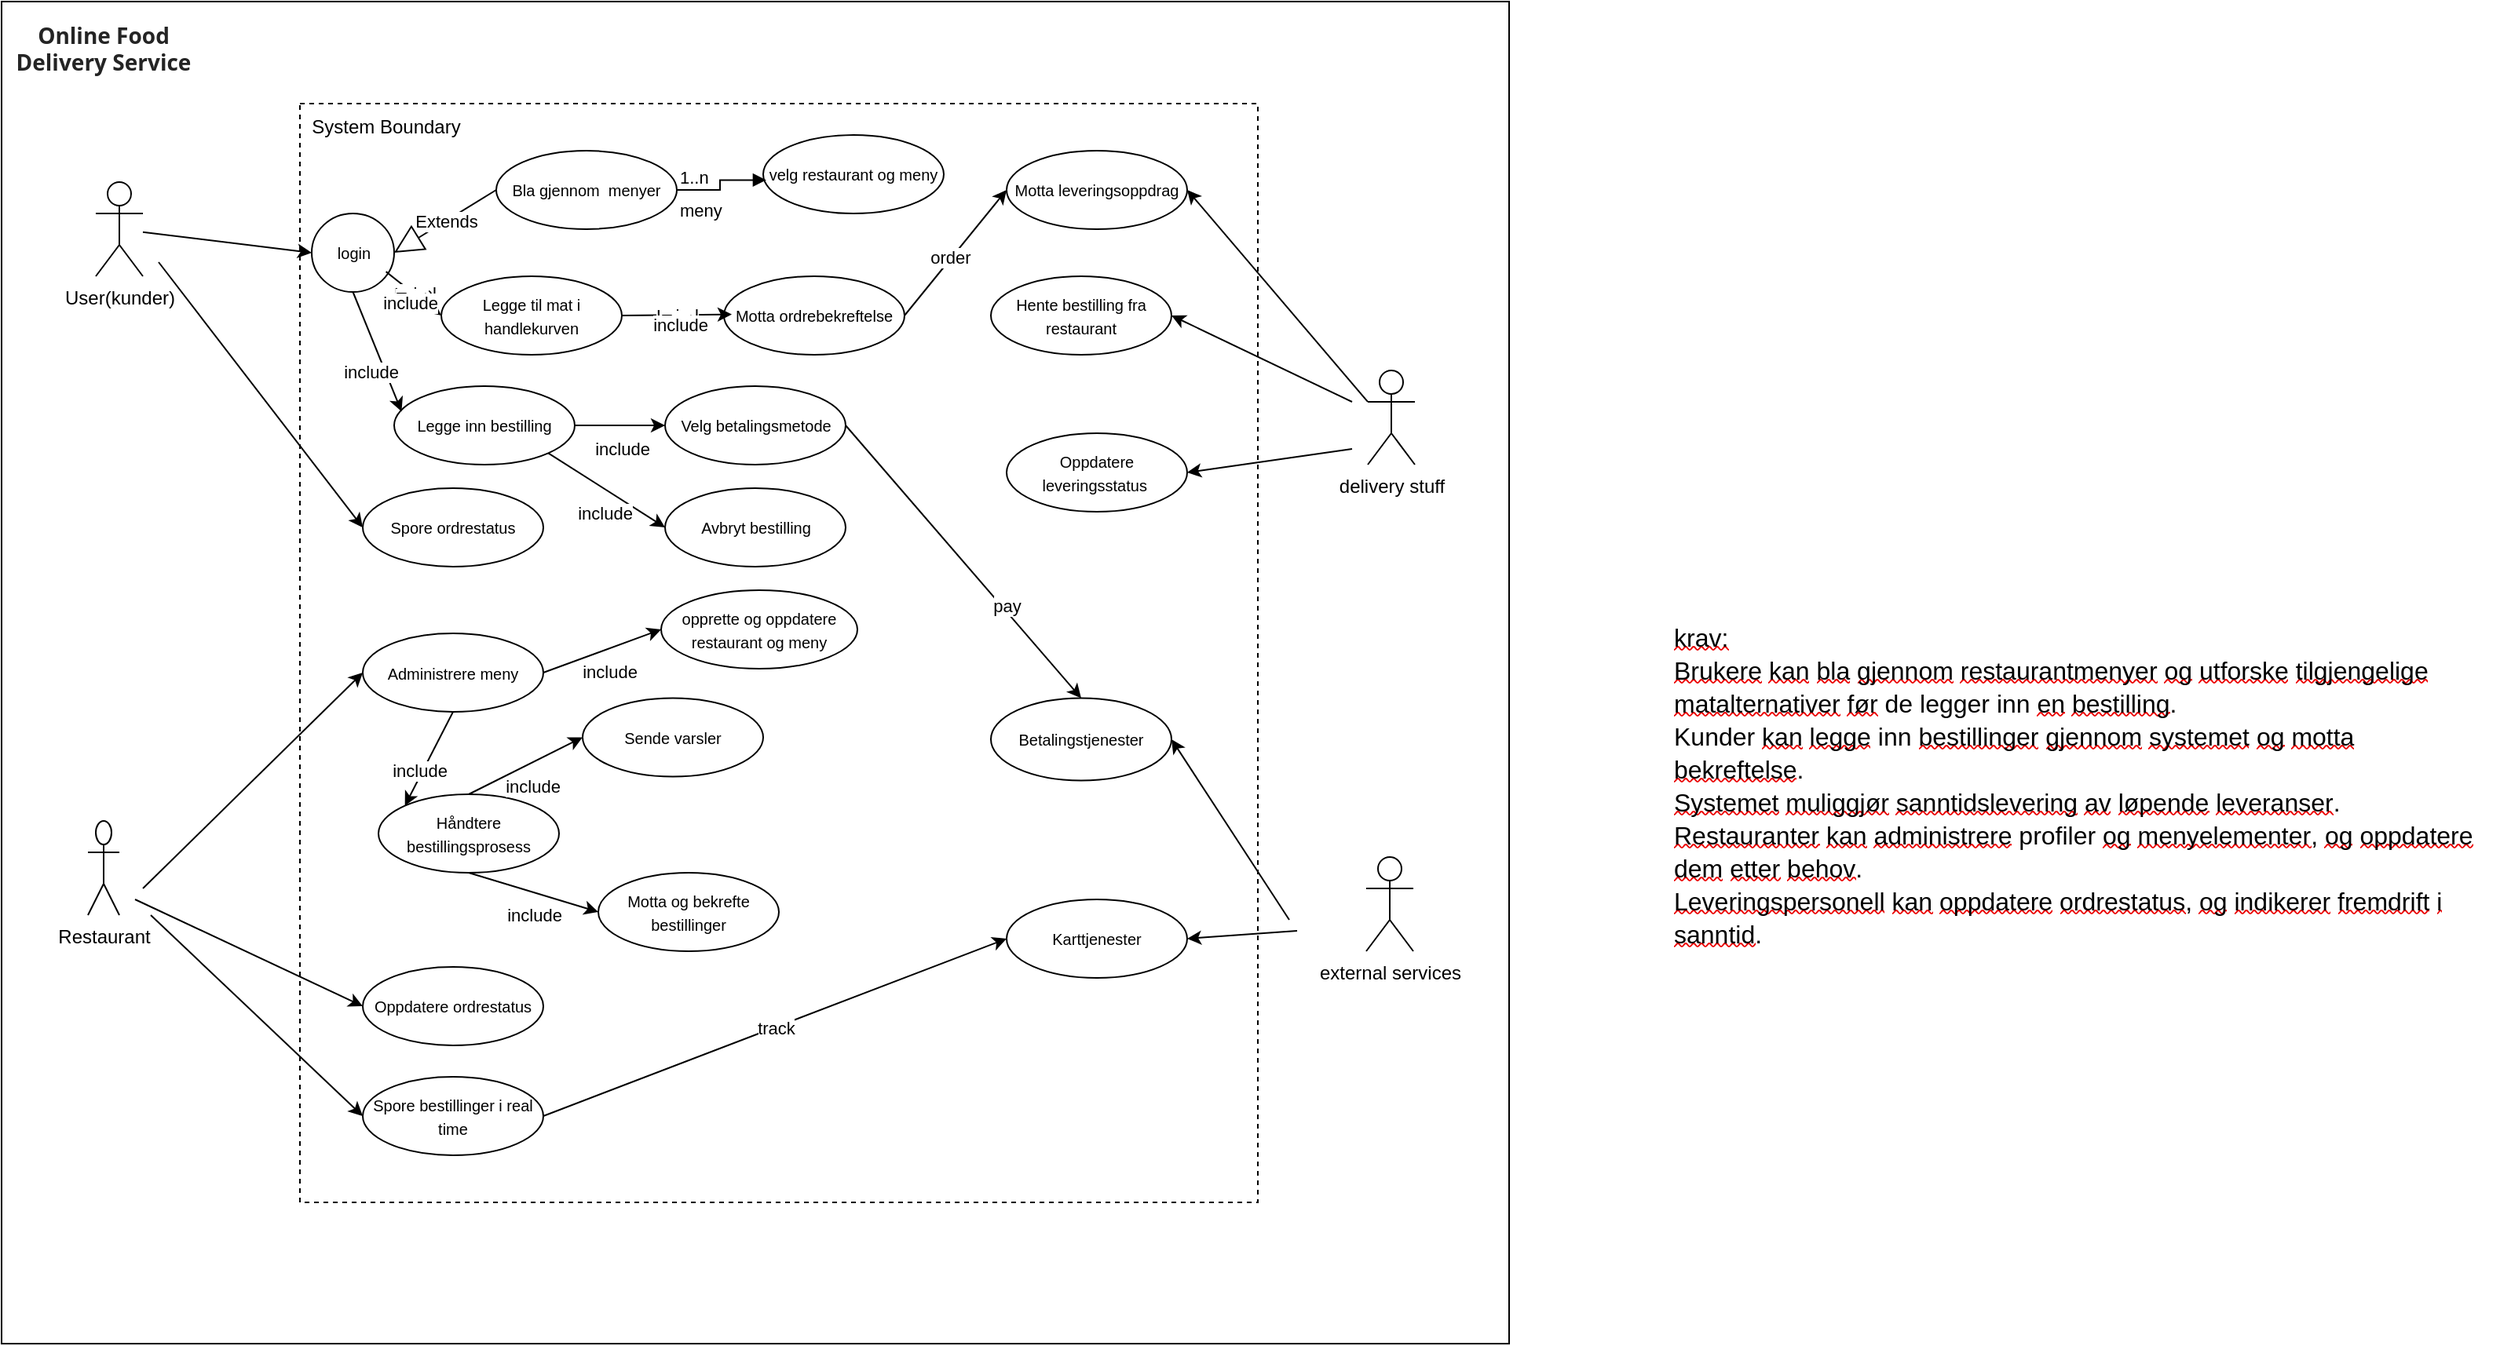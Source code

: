 <mxfile version="26.0.14">
  <diagram name="Page-1" id="UTni43S_3TmiVto6Jk7S">
    <mxGraphModel dx="3577" dy="1637" grid="1" gridSize="10" guides="1" tooltips="1" connect="1" arrows="1" fold="1" page="1" pageScale="1" pageWidth="1169" pageHeight="1654" math="0" shadow="0">
      <root>
        <mxCell id="0" />
        <mxCell id="1" parent="0" />
        <mxCell id="LB1xIQHPyM5aXmpUzfVm-5" value="" style="rounded=0;whiteSpace=wrap;html=1;" parent="1" vertex="1">
          <mxGeometry x="270" y="305" width="960" height="855" as="geometry" />
        </mxCell>
        <mxCell id="LB1xIQHPyM5aXmpUzfVm-1" value="User(kunder)" style="shape=umlActor;verticalLabelPosition=bottom;verticalAlign=top;html=1;outlineConnect=0;" parent="1" vertex="1">
          <mxGeometry x="330" y="420" width="30" height="60" as="geometry" />
        </mxCell>
        <mxCell id="LB1xIQHPyM5aXmpUzfVm-3" value="" style="rounded=0;whiteSpace=wrap;html=1;fillColor=none;dashed=1;" parent="1" vertex="1">
          <mxGeometry x="460" y="370" width="610" height="700" as="geometry" />
        </mxCell>
        <mxCell id="LB1xIQHPyM5aXmpUzfVm-4" value="&lt;span style=&quot;box-sizing: border-box; font-weight: bolder; color: rgb(36, 36, 36); font-family: &amp;quot;Segoe UI&amp;quot;, &amp;quot;Segoe UI Web (West European)&amp;quot;, -apple-system, BlinkMacSystemFont, Roboto, &amp;quot;Helvetica Neue&amp;quot;, sans-serif; font-size: 14px; text-align: left; background-color: rgb(255, 255, 255); border-radius: 0px !important;&quot;&gt;Online Food Delivery Service&lt;/span&gt;" style="text;html=1;align=center;verticalAlign=middle;whiteSpace=wrap;rounded=0;" parent="1" vertex="1">
          <mxGeometry x="270" y="320" width="130" height="30" as="geometry" />
        </mxCell>
        <mxCell id="LB1xIQHPyM5aXmpUzfVm-6" value="System Boundary" style="text;html=1;align=center;verticalAlign=middle;whiteSpace=wrap;rounded=0;" parent="1" vertex="1">
          <mxGeometry x="460" y="370" width="110" height="30" as="geometry" />
        </mxCell>
        <mxCell id="LB1xIQHPyM5aXmpUzfVm-7" value="&lt;font style=&quot;font-size: 10px;&quot;&gt;Bla gjennom&amp;nbsp; menyer&lt;/font&gt;" style="ellipse;whiteSpace=wrap;html=1;" parent="1" vertex="1">
          <mxGeometry x="585" y="400" width="115" height="50" as="geometry" />
        </mxCell>
        <mxCell id="ZGvGhWQ6X6gyGXwstwPr-6" value="Restaurant" style="shape=umlActor;verticalLabelPosition=bottom;verticalAlign=top;html=1;outlineConnect=0;" vertex="1" parent="1">
          <mxGeometry x="325" y="827" width="20" height="60" as="geometry" />
        </mxCell>
        <mxCell id="ZGvGhWQ6X6gyGXwstwPr-7" value="delivery stuff" style="shape=umlActor;verticalLabelPosition=bottom;verticalAlign=top;html=1;outlineConnect=0;" vertex="1" parent="1">
          <mxGeometry x="1140" y="540" width="30" height="60" as="geometry" />
        </mxCell>
        <mxCell id="ZGvGhWQ6X6gyGXwstwPr-9" value="external services" style="shape=umlActor;verticalLabelPosition=bottom;verticalAlign=top;html=1;outlineConnect=0;" vertex="1" parent="1">
          <mxGeometry x="1139" y="850" width="30" height="60" as="geometry" />
        </mxCell>
        <mxCell id="ZGvGhWQ6X6gyGXwstwPr-11" value="&lt;font style=&quot;font-size: 10px;&quot;&gt;Legge til mat i handlekurven&lt;/font&gt;" style="ellipse;whiteSpace=wrap;html=1;" vertex="1" parent="1">
          <mxGeometry x="550" y="480" width="115" height="50" as="geometry" />
        </mxCell>
        <mxCell id="ZGvGhWQ6X6gyGXwstwPr-12" value="&lt;font style=&quot;font-size: 10px;&quot;&gt;Legge inn bestilling&lt;/font&gt;" style="ellipse;whiteSpace=wrap;html=1;" vertex="1" parent="1">
          <mxGeometry x="520" y="550" width="115" height="50" as="geometry" />
        </mxCell>
        <mxCell id="ZGvGhWQ6X6gyGXwstwPr-13" value="&lt;font style=&quot;font-size: 10px;&quot;&gt;Velg betalingsmetode&lt;/font&gt;" style="ellipse;whiteSpace=wrap;html=1;" vertex="1" parent="1">
          <mxGeometry x="692.5" y="550" width="115" height="50" as="geometry" />
        </mxCell>
        <mxCell id="ZGvGhWQ6X6gyGXwstwPr-14" value="&lt;span style=&quot;font-size: 10px;&quot;&gt;Motta ordrebekreftelse&lt;/span&gt;" style="ellipse;whiteSpace=wrap;html=1;" vertex="1" parent="1">
          <mxGeometry x="730" y="480" width="115" height="50" as="geometry" />
        </mxCell>
        <mxCell id="ZGvGhWQ6X6gyGXwstwPr-15" value="&lt;font style=&quot;font-size: 10px;&quot;&gt;Spore ordrestatus&lt;/font&gt;" style="ellipse;whiteSpace=wrap;html=1;" vertex="1" parent="1">
          <mxGeometry x="500" y="615" width="115" height="50" as="geometry" />
        </mxCell>
        <mxCell id="ZGvGhWQ6X6gyGXwstwPr-16" value="&lt;span style=&quot;font-size: 10px;&quot;&gt;Avbryt bestilling&lt;/span&gt;" style="ellipse;whiteSpace=wrap;html=1;" vertex="1" parent="1">
          <mxGeometry x="692.5" y="615" width="115" height="50" as="geometry" />
        </mxCell>
        <mxCell id="ZGvGhWQ6X6gyGXwstwPr-18" value="&lt;font style=&quot;font-size: 10px;&quot;&gt;Administrere meny&lt;/font&gt;" style="ellipse;whiteSpace=wrap;html=1;" vertex="1" parent="1">
          <mxGeometry x="500" y="707.5" width="115" height="50" as="geometry" />
        </mxCell>
        <mxCell id="ZGvGhWQ6X6gyGXwstwPr-19" value="&lt;font style=&quot;font-size: 10px;&quot;&gt;Motta og bekrefte bestillinger&lt;/font&gt;" style="ellipse;whiteSpace=wrap;html=1;" vertex="1" parent="1">
          <mxGeometry x="650" y="860" width="115" height="50" as="geometry" />
        </mxCell>
        <mxCell id="ZGvGhWQ6X6gyGXwstwPr-20" value="&lt;font style=&quot;font-size: 10px;&quot;&gt;Oppdatere ordrestatus&lt;/font&gt;" style="ellipse;whiteSpace=wrap;html=1;" vertex="1" parent="1">
          <mxGeometry x="500" y="920" width="115" height="50" as="geometry" />
        </mxCell>
        <mxCell id="ZGvGhWQ6X6gyGXwstwPr-22" value="&lt;font style=&quot;font-size: 10px;&quot;&gt;Motta leveringsoppdrag&lt;/font&gt;" style="ellipse;whiteSpace=wrap;html=1;" vertex="1" parent="1">
          <mxGeometry x="910" y="400" width="115" height="50" as="geometry" />
        </mxCell>
        <mxCell id="ZGvGhWQ6X6gyGXwstwPr-25" value="&lt;font style=&quot;font-size: 10px;&quot;&gt;Hente bestilling fra restaurant&lt;/font&gt;" style="ellipse;whiteSpace=wrap;html=1;" vertex="1" parent="1">
          <mxGeometry x="900" y="480" width="115" height="50" as="geometry" />
        </mxCell>
        <mxCell id="ZGvGhWQ6X6gyGXwstwPr-26" value="&lt;font style=&quot;font-size: 10px;&quot;&gt;Oppdatere leveringsstatus&amp;nbsp;&lt;/font&gt;" style="ellipse;whiteSpace=wrap;html=1;" vertex="1" parent="1">
          <mxGeometry x="910" y="580" width="115" height="50" as="geometry" />
        </mxCell>
        <mxCell id="ZGvGhWQ6X6gyGXwstwPr-29" value="&lt;font style=&quot;font-size: 10px;&quot;&gt;Spore bestillinger i real time&lt;/font&gt;" style="ellipse;whiteSpace=wrap;html=1;" vertex="1" parent="1">
          <mxGeometry x="500" y="990" width="115" height="50" as="geometry" />
        </mxCell>
        <mxCell id="ZGvGhWQ6X6gyGXwstwPr-30" value="&lt;font style=&quot;font-size: 10px;&quot;&gt;Håndtere bestillingsprosess&lt;/font&gt;" style="ellipse;whiteSpace=wrap;html=1;" vertex="1" parent="1">
          <mxGeometry x="510" y="810" width="115" height="50" as="geometry" />
        </mxCell>
        <mxCell id="ZGvGhWQ6X6gyGXwstwPr-31" value="&lt;font style=&quot;font-size: 10px;&quot;&gt;Sende varsler&lt;/font&gt;" style="ellipse;whiteSpace=wrap;html=1;" vertex="1" parent="1">
          <mxGeometry x="640" y="748.75" width="115" height="50" as="geometry" />
        </mxCell>
        <mxCell id="ZGvGhWQ6X6gyGXwstwPr-32" value="&lt;font style=&quot;font-size: 10px;&quot;&gt;Betalingstjenester&lt;/font&gt;" style="ellipse;whiteSpace=wrap;html=1;" vertex="1" parent="1">
          <mxGeometry x="900" y="748.75" width="115" height="52.5" as="geometry" />
        </mxCell>
        <mxCell id="ZGvGhWQ6X6gyGXwstwPr-33" value="&lt;font style=&quot;font-size: 10px;&quot;&gt;Karttjenester&lt;/font&gt;" style="ellipse;whiteSpace=wrap;html=1;" vertex="1" parent="1">
          <mxGeometry x="910" y="877" width="115" height="50" as="geometry" />
        </mxCell>
        <mxCell id="ZGvGhWQ6X6gyGXwstwPr-39" value="" style="endArrow=classic;html=1;rounded=0;entryX=0;entryY=0.5;entryDx=0;entryDy=0;" edge="1" parent="1" source="LB1xIQHPyM5aXmpUzfVm-1" target="ZGvGhWQ6X6gyGXwstwPr-128">
          <mxGeometry width="50" height="50" relative="1" as="geometry">
            <mxPoint x="380" y="470" as="sourcePoint" />
            <mxPoint x="520" y="435" as="targetPoint" />
          </mxGeometry>
        </mxCell>
        <mxCell id="ZGvGhWQ6X6gyGXwstwPr-41" value="&lt;span style=&quot;font-size: 10px;&quot;&gt;velg restaurant og meny&lt;/span&gt;" style="ellipse;whiteSpace=wrap;html=1;" vertex="1" parent="1">
          <mxGeometry x="755" y="390" width="115" height="50" as="geometry" />
        </mxCell>
        <mxCell id="ZGvGhWQ6X6gyGXwstwPr-54" value="" style="endArrow=classic;html=1;rounded=0;exitX=1;exitY=0.5;exitDx=0;exitDy=0;" edge="1" parent="1" source="ZGvGhWQ6X6gyGXwstwPr-11">
          <mxGeometry relative="1" as="geometry">
            <mxPoint x="670" y="504" as="sourcePoint" />
            <mxPoint x="735" y="504.29" as="targetPoint" />
          </mxGeometry>
        </mxCell>
        <mxCell id="ZGvGhWQ6X6gyGXwstwPr-55" value="Label" style="edgeLabel;resizable=0;html=1;;align=center;verticalAlign=middle;" connectable="0" vertex="1" parent="ZGvGhWQ6X6gyGXwstwPr-54">
          <mxGeometry relative="1" as="geometry" />
        </mxCell>
        <mxCell id="ZGvGhWQ6X6gyGXwstwPr-56" value="Text" style="edgeLabel;html=1;align=center;verticalAlign=middle;resizable=0;points=[];" vertex="1" connectable="0" parent="ZGvGhWQ6X6gyGXwstwPr-54">
          <mxGeometry x="-0.009" y="-3" relative="1" as="geometry">
            <mxPoint as="offset" />
          </mxGeometry>
        </mxCell>
        <mxCell id="ZGvGhWQ6X6gyGXwstwPr-57" value="include" style="edgeLabel;html=1;align=center;verticalAlign=middle;resizable=0;points=[];" vertex="1" connectable="0" parent="ZGvGhWQ6X6gyGXwstwPr-54">
          <mxGeometry x="0.049" y="-6" relative="1" as="geometry">
            <mxPoint as="offset" />
          </mxGeometry>
        </mxCell>
        <mxCell id="ZGvGhWQ6X6gyGXwstwPr-58" value="" style="endArrow=classic;html=1;rounded=0;exitX=1;exitY=0.5;exitDx=0;exitDy=0;entryX=0;entryY=0.5;entryDx=0;entryDy=0;" edge="1" parent="1" source="ZGvGhWQ6X6gyGXwstwPr-12" target="ZGvGhWQ6X6gyGXwstwPr-13">
          <mxGeometry relative="1" as="geometry">
            <mxPoint x="645" y="514.29" as="sourcePoint" />
            <mxPoint x="745" y="514.29" as="targetPoint" />
          </mxGeometry>
        </mxCell>
        <mxCell id="ZGvGhWQ6X6gyGXwstwPr-61" value="include" style="edgeLabel;html=1;align=center;verticalAlign=middle;resizable=0;points=[];" vertex="1" connectable="0" parent="ZGvGhWQ6X6gyGXwstwPr-58">
          <mxGeometry x="0.049" y="-6" relative="1" as="geometry">
            <mxPoint y="9" as="offset" />
          </mxGeometry>
        </mxCell>
        <mxCell id="ZGvGhWQ6X6gyGXwstwPr-62" value="" style="endArrow=classic;html=1;rounded=0;exitX=1;exitY=1;exitDx=0;exitDy=0;entryX=0;entryY=0.5;entryDx=0;entryDy=0;" edge="1" parent="1" source="ZGvGhWQ6X6gyGXwstwPr-12" target="ZGvGhWQ6X6gyGXwstwPr-16">
          <mxGeometry relative="1" as="geometry">
            <mxPoint x="655" y="524.29" as="sourcePoint" />
            <mxPoint x="755" y="524.29" as="targetPoint" />
          </mxGeometry>
        </mxCell>
        <mxCell id="ZGvGhWQ6X6gyGXwstwPr-65" value="include" style="edgeLabel;html=1;align=center;verticalAlign=middle;resizable=0;points=[];" vertex="1" connectable="0" parent="ZGvGhWQ6X6gyGXwstwPr-62">
          <mxGeometry x="0.049" y="-6" relative="1" as="geometry">
            <mxPoint y="8" as="offset" />
          </mxGeometry>
        </mxCell>
        <mxCell id="ZGvGhWQ6X6gyGXwstwPr-66" value="" style="endArrow=classic;html=1;rounded=0;entryX=0;entryY=0.5;entryDx=0;entryDy=0;" edge="1" parent="1" target="ZGvGhWQ6X6gyGXwstwPr-15">
          <mxGeometry width="50" height="50" relative="1" as="geometry">
            <mxPoint x="370" y="471" as="sourcePoint" />
            <mxPoint x="530" y="585" as="targetPoint" />
          </mxGeometry>
        </mxCell>
        <mxCell id="ZGvGhWQ6X6gyGXwstwPr-67" value="" style="endArrow=classic;html=1;rounded=0;entryX=0;entryY=0.5;entryDx=0;entryDy=0;" edge="1" parent="1" target="ZGvGhWQ6X6gyGXwstwPr-18">
          <mxGeometry width="50" height="50" relative="1" as="geometry">
            <mxPoint x="360" y="870" as="sourcePoint" />
            <mxPoint x="510" y="650" as="targetPoint" />
          </mxGeometry>
        </mxCell>
        <mxCell id="ZGvGhWQ6X6gyGXwstwPr-73" value="" style="endArrow=classic;html=1;rounded=0;exitX=0.5;exitY=0.5;exitDx=0;exitDy=0;exitPerimeter=0;entryX=0;entryY=0.5;entryDx=0;entryDy=0;" edge="1" parent="1" target="ZGvGhWQ6X6gyGXwstwPr-20">
          <mxGeometry width="50" height="50" relative="1" as="geometry">
            <mxPoint x="355" y="877" as="sourcePoint" />
            <mxPoint x="510" y="855" as="targetPoint" />
          </mxGeometry>
        </mxCell>
        <mxCell id="ZGvGhWQ6X6gyGXwstwPr-76" value="" style="endArrow=classic;html=1;rounded=0;exitX=0.5;exitY=0;exitDx=0;exitDy=0;entryX=0;entryY=0.5;entryDx=0;entryDy=0;" edge="1" parent="1" source="ZGvGhWQ6X6gyGXwstwPr-30" target="ZGvGhWQ6X6gyGXwstwPr-31">
          <mxGeometry relative="1" as="geometry">
            <mxPoint x="600" y="748.75" as="sourcePoint" />
            <mxPoint x="674" y="796.75" as="targetPoint" />
          </mxGeometry>
        </mxCell>
        <mxCell id="ZGvGhWQ6X6gyGXwstwPr-77" value="include" style="edgeLabel;html=1;align=center;verticalAlign=middle;resizable=0;points=[];" vertex="1" connectable="0" parent="ZGvGhWQ6X6gyGXwstwPr-76">
          <mxGeometry x="0.049" y="-6" relative="1" as="geometry">
            <mxPoint y="8" as="offset" />
          </mxGeometry>
        </mxCell>
        <mxCell id="ZGvGhWQ6X6gyGXwstwPr-78" value="" style="endArrow=classic;html=1;rounded=0;exitX=0.5;exitY=1;exitDx=0;exitDy=0;entryX=0;entryY=0;entryDx=0;entryDy=0;" edge="1" parent="1" source="ZGvGhWQ6X6gyGXwstwPr-18" target="ZGvGhWQ6X6gyGXwstwPr-30">
          <mxGeometry relative="1" as="geometry">
            <mxPoint x="610" y="758.75" as="sourcePoint" />
            <mxPoint x="660" y="784" as="targetPoint" />
          </mxGeometry>
        </mxCell>
        <mxCell id="ZGvGhWQ6X6gyGXwstwPr-79" value="include" style="edgeLabel;html=1;align=center;verticalAlign=middle;resizable=0;points=[];" vertex="1" connectable="0" parent="ZGvGhWQ6X6gyGXwstwPr-78">
          <mxGeometry x="0.049" y="-6" relative="1" as="geometry">
            <mxPoint y="8" as="offset" />
          </mxGeometry>
        </mxCell>
        <mxCell id="ZGvGhWQ6X6gyGXwstwPr-80" value="" style="endArrow=classic;html=1;rounded=0;exitX=0.5;exitY=1;exitDx=0;exitDy=0;entryX=0;entryY=0.5;entryDx=0;entryDy=0;" edge="1" parent="1" source="ZGvGhWQ6X6gyGXwstwPr-30" target="ZGvGhWQ6X6gyGXwstwPr-19">
          <mxGeometry relative="1" as="geometry">
            <mxPoint x="619" y="828" as="sourcePoint" />
            <mxPoint x="660" y="784" as="targetPoint" />
          </mxGeometry>
        </mxCell>
        <mxCell id="ZGvGhWQ6X6gyGXwstwPr-81" value="include" style="edgeLabel;html=1;align=center;verticalAlign=middle;resizable=0;points=[];" vertex="1" connectable="0" parent="ZGvGhWQ6X6gyGXwstwPr-80">
          <mxGeometry x="0.049" y="-6" relative="1" as="geometry">
            <mxPoint y="8" as="offset" />
          </mxGeometry>
        </mxCell>
        <mxCell id="ZGvGhWQ6X6gyGXwstwPr-82" value="" style="endArrow=classic;html=1;rounded=0;exitX=0.5;exitY=0.5;exitDx=0;exitDy=0;exitPerimeter=0;entryX=0;entryY=0.5;entryDx=0;entryDy=0;" edge="1" parent="1" target="ZGvGhWQ6X6gyGXwstwPr-29">
          <mxGeometry width="50" height="50" relative="1" as="geometry">
            <mxPoint x="365" y="887" as="sourcePoint" />
            <mxPoint x="510" y="955" as="targetPoint" />
          </mxGeometry>
        </mxCell>
        <mxCell id="ZGvGhWQ6X6gyGXwstwPr-83" value="" style="endArrow=classic;html=1;rounded=0;entryX=0;entryY=0.5;entryDx=0;entryDy=0;exitX=1;exitY=0.5;exitDx=0;exitDy=0;" edge="1" parent="1" source="ZGvGhWQ6X6gyGXwstwPr-29" target="ZGvGhWQ6X6gyGXwstwPr-33">
          <mxGeometry relative="1" as="geometry">
            <mxPoint x="610" y="1014.29" as="sourcePoint" />
            <mxPoint x="895" y="902.0" as="targetPoint" />
          </mxGeometry>
        </mxCell>
        <mxCell id="ZGvGhWQ6X6gyGXwstwPr-84" value="track" style="edgeLabel;resizable=0;html=1;;align=center;verticalAlign=middle;" connectable="0" vertex="1" parent="ZGvGhWQ6X6gyGXwstwPr-83">
          <mxGeometry relative="1" as="geometry" />
        </mxCell>
        <mxCell id="ZGvGhWQ6X6gyGXwstwPr-90" value="" style="endArrow=classic;html=1;rounded=0;exitX=0.5;exitY=0.5;exitDx=0;exitDy=0;exitPerimeter=0;entryX=1;entryY=0.5;entryDx=0;entryDy=0;" edge="1" parent="1" target="ZGvGhWQ6X6gyGXwstwPr-33">
          <mxGeometry width="50" height="50" relative="1" as="geometry">
            <mxPoint x="1095" y="897" as="sourcePoint" />
            <mxPoint x="1230" y="1025" as="targetPoint" />
          </mxGeometry>
        </mxCell>
        <mxCell id="ZGvGhWQ6X6gyGXwstwPr-91" value="" style="endArrow=classic;html=1;rounded=0;entryX=1;entryY=0.5;entryDx=0;entryDy=0;" edge="1" parent="1" target="ZGvGhWQ6X6gyGXwstwPr-32">
          <mxGeometry width="50" height="50" relative="1" as="geometry">
            <mxPoint x="1090" y="890" as="sourcePoint" />
            <mxPoint x="1035" y="912" as="targetPoint" />
          </mxGeometry>
        </mxCell>
        <mxCell id="ZGvGhWQ6X6gyGXwstwPr-101" value="" style="endArrow=classic;html=1;rounded=0;exitX=1;exitY=0.5;exitDx=0;exitDy=0;entryX=0.5;entryY=0;entryDx=0;entryDy=0;" edge="1" parent="1" source="ZGvGhWQ6X6gyGXwstwPr-13" target="ZGvGhWQ6X6gyGXwstwPr-32">
          <mxGeometry relative="1" as="geometry">
            <mxPoint x="890" y="707.5" as="sourcePoint" />
            <mxPoint x="990" y="707.5" as="targetPoint" />
          </mxGeometry>
        </mxCell>
        <mxCell id="ZGvGhWQ6X6gyGXwstwPr-103" value="pay" style="edgeLabel;html=1;align=center;verticalAlign=middle;resizable=0;points=[];" vertex="1" connectable="0" parent="ZGvGhWQ6X6gyGXwstwPr-101">
          <mxGeometry x="-0.009" y="-3" relative="1" as="geometry">
            <mxPoint x="30" y="27" as="offset" />
          </mxGeometry>
        </mxCell>
        <mxCell id="ZGvGhWQ6X6gyGXwstwPr-106" value="&lt;font style=&quot;font-size: 10px;&quot;&gt;opprette og oppdatere restaurant og meny&lt;/font&gt;" style="ellipse;whiteSpace=wrap;html=1;" vertex="1" parent="1">
          <mxGeometry x="690" y="680" width="125" height="50" as="geometry" />
        </mxCell>
        <mxCell id="ZGvGhWQ6X6gyGXwstwPr-107" value="" style="endArrow=classic;html=1;rounded=0;exitX=1;exitY=0.5;exitDx=0;exitDy=0;entryX=0;entryY=0.5;entryDx=0;entryDy=0;" edge="1" parent="1" source="ZGvGhWQ6X6gyGXwstwPr-18" target="ZGvGhWQ6X6gyGXwstwPr-106">
          <mxGeometry relative="1" as="geometry">
            <mxPoint x="610" y="738" as="sourcePoint" />
            <mxPoint x="682" y="702" as="targetPoint" />
          </mxGeometry>
        </mxCell>
        <mxCell id="ZGvGhWQ6X6gyGXwstwPr-108" value="include" style="edgeLabel;html=1;align=center;verticalAlign=middle;resizable=0;points=[];" vertex="1" connectable="0" parent="ZGvGhWQ6X6gyGXwstwPr-107">
          <mxGeometry x="0.049" y="-6" relative="1" as="geometry">
            <mxPoint y="8" as="offset" />
          </mxGeometry>
        </mxCell>
        <mxCell id="ZGvGhWQ6X6gyGXwstwPr-109" value="" style="endArrow=classic;html=1;rounded=0;entryX=1;entryY=0.5;entryDx=0;entryDy=0;exitX=0;exitY=0.333;exitDx=0;exitDy=0;exitPerimeter=0;" edge="1" parent="1" source="ZGvGhWQ6X6gyGXwstwPr-7" target="ZGvGhWQ6X6gyGXwstwPr-22">
          <mxGeometry width="50" height="50" relative="1" as="geometry">
            <mxPoint x="1080" y="643.5" as="sourcePoint" />
            <mxPoint x="1220" y="506.5" as="targetPoint" />
          </mxGeometry>
        </mxCell>
        <mxCell id="ZGvGhWQ6X6gyGXwstwPr-111" value="" style="endArrow=classic;html=1;rounded=0;entryX=1;entryY=0.5;entryDx=0;entryDy=0;" edge="1" parent="1" target="ZGvGhWQ6X6gyGXwstwPr-25">
          <mxGeometry width="50" height="50" relative="1" as="geometry">
            <mxPoint x="1130" y="560" as="sourcePoint" />
            <mxPoint x="1035" y="435" as="targetPoint" />
          </mxGeometry>
        </mxCell>
        <mxCell id="ZGvGhWQ6X6gyGXwstwPr-112" value="" style="endArrow=classic;html=1;rounded=0;entryX=1;entryY=0.5;entryDx=0;entryDy=0;" edge="1" parent="1" target="ZGvGhWQ6X6gyGXwstwPr-26">
          <mxGeometry width="50" height="50" relative="1" as="geometry">
            <mxPoint x="1130" y="590" as="sourcePoint" />
            <mxPoint x="1045" y="445" as="targetPoint" />
          </mxGeometry>
        </mxCell>
        <mxCell id="ZGvGhWQ6X6gyGXwstwPr-114" value="" style="endArrow=classic;html=1;rounded=0;exitX=1;exitY=0.5;exitDx=0;exitDy=0;entryX=0;entryY=0.5;entryDx=0;entryDy=0;" edge="1" parent="1" source="ZGvGhWQ6X6gyGXwstwPr-14" target="ZGvGhWQ6X6gyGXwstwPr-22">
          <mxGeometry relative="1" as="geometry">
            <mxPoint x="818" y="585" as="sourcePoint" />
            <mxPoint x="968" y="759" as="targetPoint" />
          </mxGeometry>
        </mxCell>
        <mxCell id="ZGvGhWQ6X6gyGXwstwPr-116" value="order" style="edgeLabel;html=1;align=center;verticalAlign=middle;resizable=0;points=[];" vertex="1" connectable="0" parent="ZGvGhWQ6X6gyGXwstwPr-114">
          <mxGeometry x="-0.084" y="1" relative="1" as="geometry">
            <mxPoint as="offset" />
          </mxGeometry>
        </mxCell>
        <mxCell id="ZGvGhWQ6X6gyGXwstwPr-117" value="&lt;br&gt;&lt;div style=&quot;-webkit-user-drag: none; -webkit-tap-highlight-color: transparent; margin: 0px; padding: 0px; user-select: text; position: relative; color: rgb(0, 0, 0); font-family: Aptos, Aptos_MSFontService, sans-serif; font-size: 16px; font-style: normal; font-variant-ligatures: normal; font-variant-caps: normal; font-weight: 400; letter-spacing: normal; orphans: 2; text-align: left; text-indent: 0px; text-transform: none; widows: 2; word-spacing: 0px; -webkit-text-stroke-width: 0px; white-space: normal; background-color: rgb(255, 255, 255); text-decoration-thickness: initial; text-decoration-style: initial; text-decoration-color: initial;&quot; class=&quot;ListContainerWrapper SCXW107558634 BCX8&quot;&gt;&lt;ol style=&quot;-webkit-user-drag: none; -webkit-tap-highlight-color: transparent; margin: 0px; padding: 0px; user-select: text; cursor: text; list-style-type: decimal; overflow: visible;&quot; start=&quot;1&quot; role=&quot;list&quot; class=&quot;NumberListStyle1 SCXW107558634 BCX8&quot;&gt;&lt;li style=&quot;-webkit-user-drag: none; -webkit-tap-highlight-color: transparent; margin: 0px 0px 0px 24px; padding: 0px; user-select: text; clear: both; cursor: text; overflow: visible; position: relative; direction: ltr; display: block; font-size: 12pt; font-family: Aptos, Aptos_MSFontService, sans-serif; vertical-align: baseline;&quot; class=&quot;OutlineElement Ltr SCXW107558634 BCX8&quot; role=&quot;listitem&quot; data-aria-level=&quot;1&quot; data-aria-posinset=&quot;1&quot; aria-setsize=&quot;-1&quot; data-list-defn-props=&quot;{&amp;quot;134225954&amp;quot;:true,&amp;quot;134225961&amp;quot;:true,&amp;quot;335552541&amp;quot;:0,&amp;quot;335559683&amp;quot;:0,&amp;quot;335559684&amp;quot;:-1,&amp;quot;335559685&amp;quot;:720,&amp;quot;335559991&amp;quot;:360,&amp;quot;469769242&amp;quot;:[65533,0,46],&amp;quot;469777803&amp;quot;:&amp;quot;left&amp;quot;,&amp;quot;469777804&amp;quot;:&amp;quot;%1)&amp;quot;,&amp;quot;469777815&amp;quot;:&amp;quot;hybridMultilevel&amp;quot;}&quot; data-listid=&quot;6&quot; data-font=&quot;Aptos&quot; data-leveltext=&quot;%1)&quot;&gt;&lt;p style=&quot;-webkit-user-drag: none; -webkit-tap-highlight-color: transparent; margin: 0px; padding: 0px; user-select: text; overflow-wrap: break-word; white-space: pre-wrap; font-weight: normal; font-style: normal; vertical-align: baseline; font-kerning: none; background-color: transparent; color: windowtext; text-align: left; text-indent: 0px;&quot; lang=&quot;EN-GB&quot; class=&quot;Paragraph SCXW107558634 BCX8&quot;&gt;&lt;span style=&quot;-webkit-user-drag: none; -webkit-tap-highlight-color: transparent; margin: 0px; padding: 0px; user-select: text; font-variant-ligatures: none !important; font-size: 12pt; line-height: 20.925px; font-family: Aptos, Aptos_EmbeddedFont, Aptos_MSFontService, sans-serif; font-weight: normal;&quot; class=&quot;TextRun SCXW107558634 BCX8&quot; lang=&quot;EN-GB&quot; data-contrast=&quot;auto&quot;&gt;&lt;span style=&quot;-webkit-user-drag: none; -webkit-tap-highlight-color: transparent; margin: 0px; padding: 0px; user-select: text; background-position: 0px 100%; background-repeat: repeat-x; background-image: var(--urlSpellingErrorV2,url(&amp;quot;data:image/svg+xml;base64,PHN2ZyB4bWxucz0iaHR0cDovL3d3dy53My5vcmcvMjAwMC9zdmciIHdpZHRoPSI1IiBoZWlnaHQ9IjQiPjxnIGZpbGw9Im5vbmUiIGZpbGwtcnVsZT0iZXZlbm9kZCI+PHBhdGggc3Ryb2tlPSIjRUIwMDAwIiBkPSJNMCAzYzEuMjUgMCAxLjI1LTIgMi41LTJTMy43NSAzIDUgMyIvPjxwYXRoIGQ9Ik0wIDBoNXY0SDB6Ii8+PC9nPjwvc3ZnPg==&amp;quot;)); border-bottom: 1px solid transparent;&quot; class=&quot;NormalTextRun SpellingErrorV2Themed SCXW107558634 BCX8&quot;&gt;&lt;br&gt;&lt;/span&gt;&lt;/span&gt;&lt;/p&gt;&lt;/li&gt;&lt;li style=&quot;-webkit-user-drag: none; -webkit-tap-highlight-color: transparent; margin: 0px 0px 0px 24px; padding: 0px; user-select: text; clear: both; cursor: text; overflow: visible; position: relative; direction: ltr; display: block; font-size: 12pt; font-family: Aptos, Aptos_MSFontService, sans-serif; vertical-align: baseline;&quot; class=&quot;OutlineElement Ltr SCXW107558634 BCX8&quot; role=&quot;listitem&quot; data-aria-level=&quot;1&quot; data-aria-posinset=&quot;1&quot; aria-setsize=&quot;-1&quot; data-list-defn-props=&quot;{&amp;quot;134225954&amp;quot;:true,&amp;quot;134225961&amp;quot;:true,&amp;quot;335552541&amp;quot;:0,&amp;quot;335559683&amp;quot;:0,&amp;quot;335559684&amp;quot;:-1,&amp;quot;335559685&amp;quot;:720,&amp;quot;335559991&amp;quot;:360,&amp;quot;469769242&amp;quot;:[65533,0,46],&amp;quot;469777803&amp;quot;:&amp;quot;left&amp;quot;,&amp;quot;469777804&amp;quot;:&amp;quot;%1)&amp;quot;,&amp;quot;469777815&amp;quot;:&amp;quot;hybridMultilevel&amp;quot;}&quot; data-listid=&quot;6&quot; data-font=&quot;Aptos&quot; data-leveltext=&quot;%1)&quot;&gt;&lt;p style=&quot;-webkit-user-drag: none; -webkit-tap-highlight-color: transparent; margin: 0px; padding: 0px; user-select: text; overflow-wrap: break-word; white-space: pre-wrap; font-weight: normal; font-style: normal; vertical-align: baseline; font-kerning: none; background-color: transparent; color: windowtext; text-align: left; text-indent: 0px;&quot; lang=&quot;EN-GB&quot; class=&quot;Paragraph SCXW107558634 BCX8&quot;&gt;&lt;span style=&quot;-webkit-user-drag: none; -webkit-tap-highlight-color: transparent; margin: 0px; padding: 0px; user-select: text; font-variant-ligatures: none !important; font-size: 12pt; line-height: 20.925px; font-family: Aptos, Aptos_EmbeddedFont, Aptos_MSFontService, sans-serif; font-weight: normal;&quot; class=&quot;TextRun SCXW107558634 BCX8&quot; lang=&quot;EN-GB&quot; data-contrast=&quot;auto&quot;&gt;&lt;span style=&quot;-webkit-user-drag: none; -webkit-tap-highlight-color: transparent; margin: 0px; padding: 0px; user-select: text; background-position: 0px 100%; background-repeat: repeat-x; background-image: var(--urlSpellingErrorV2,url(&amp;quot;data:image/svg+xml;base64,PHN2ZyB4bWxucz0iaHR0cDovL3d3dy53My5vcmcvMjAwMC9zdmciIHdpZHRoPSI1IiBoZWlnaHQ9IjQiPjxnIGZpbGw9Im5vbmUiIGZpbGwtcnVsZT0iZXZlbm9kZCI+PHBhdGggc3Ryb2tlPSIjRUIwMDAwIiBkPSJNMCAzYzEuMjUgMCAxLjI1LTIgMi41LTJTMy43NSAzIDUgMyIvPjxwYXRoIGQ9Ik0wIDBoNXY0SDB6Ii8+PC9nPjwvc3ZnPg==&amp;quot;)); border-bottom: 1px solid transparent;&quot; class=&quot;NormalTextRun SpellingErrorV2Themed SCXW107558634 BCX8&quot;&gt;krav:&lt;/span&gt;&lt;/span&gt;&lt;/p&gt;&lt;/li&gt;&lt;li style=&quot;-webkit-user-drag: none; -webkit-tap-highlight-color: transparent; margin: 0px 0px 0px 24px; padding: 0px; user-select: text; clear: both; cursor: text; overflow: visible; position: relative; direction: ltr; display: block; font-size: 12pt; font-family: Aptos, Aptos_MSFontService, sans-serif; vertical-align: baseline;&quot; class=&quot;OutlineElement Ltr SCXW107558634 BCX8&quot; role=&quot;listitem&quot; data-aria-level=&quot;1&quot; data-aria-posinset=&quot;1&quot; aria-setsize=&quot;-1&quot; data-list-defn-props=&quot;{&amp;quot;134225954&amp;quot;:true,&amp;quot;134225961&amp;quot;:true,&amp;quot;335552541&amp;quot;:0,&amp;quot;335559683&amp;quot;:0,&amp;quot;335559684&amp;quot;:-1,&amp;quot;335559685&amp;quot;:720,&amp;quot;335559991&amp;quot;:360,&amp;quot;469769242&amp;quot;:[65533,0,46],&amp;quot;469777803&amp;quot;:&amp;quot;left&amp;quot;,&amp;quot;469777804&amp;quot;:&amp;quot;%1)&amp;quot;,&amp;quot;469777815&amp;quot;:&amp;quot;hybridMultilevel&amp;quot;}&quot; data-listid=&quot;6&quot; data-font=&quot;Aptos&quot; data-leveltext=&quot;%1)&quot;&gt;&lt;p style=&quot;-webkit-user-drag: none; -webkit-tap-highlight-color: transparent; margin: 0px; padding: 0px; user-select: text; overflow-wrap: break-word; white-space: pre-wrap; font-weight: normal; font-style: normal; vertical-align: baseline; font-kerning: none; background-color: transparent; color: windowtext; text-align: left; text-indent: 0px;&quot; lang=&quot;EN-GB&quot; class=&quot;Paragraph SCXW107558634 BCX8&quot;&gt;&lt;span style=&quot;-webkit-user-drag: none; -webkit-tap-highlight-color: transparent; margin: 0px; padding: 0px; user-select: text; font-variant-ligatures: none !important; font-size: 12pt; line-height: 20.925px; font-family: Aptos, Aptos_EmbeddedFont, Aptos_MSFontService, sans-serif; font-weight: normal;&quot; class=&quot;TextRun SCXW107558634 BCX8&quot; lang=&quot;EN-GB&quot; data-contrast=&quot;auto&quot;&gt;&lt;span style=&quot;-webkit-user-drag: none; -webkit-tap-highlight-color: transparent; margin: 0px; padding: 0px; user-select: text; background-position: 0px 100%; background-repeat: repeat-x; background-image: var(--urlSpellingErrorV2,url(&amp;quot;data:image/svg+xml;base64,PHN2ZyB4bWxucz0iaHR0cDovL3d3dy53My5vcmcvMjAwMC9zdmciIHdpZHRoPSI1IiBoZWlnaHQ9IjQiPjxnIGZpbGw9Im5vbmUiIGZpbGwtcnVsZT0iZXZlbm9kZCI+PHBhdGggc3Ryb2tlPSIjRUIwMDAwIiBkPSJNMCAzYzEuMjUgMCAxLjI1LTIgMi41LTJTMy43NSAzIDUgMyIvPjxwYXRoIGQ9Ik0wIDBoNXY0SDB6Ii8+PC9nPjwvc3ZnPg==&amp;quot;)); border-bottom: 1px solid transparent;&quot; class=&quot;NormalTextRun SpellingErrorV2Themed SCXW107558634 BCX8&quot;&gt;Brukere&lt;/span&gt;&lt;span style=&quot;-webkit-user-drag: none; -webkit-tap-highlight-color: transparent; margin: 0px; padding: 0px; user-select: text;&quot; class=&quot;NormalTextRun SCXW107558634 BCX8&quot;&gt; &lt;/span&gt;&lt;span style=&quot;-webkit-user-drag: none; -webkit-tap-highlight-color: transparent; margin: 0px; padding: 0px; user-select: text; background-position: 0px 100%; background-repeat: repeat-x; background-image: var(--urlSpellingErrorV2,url(&amp;quot;data:image/svg+xml;base64,PHN2ZyB4bWxucz0iaHR0cDovL3d3dy53My5vcmcvMjAwMC9zdmciIHdpZHRoPSI1IiBoZWlnaHQ9IjQiPjxnIGZpbGw9Im5vbmUiIGZpbGwtcnVsZT0iZXZlbm9kZCI+PHBhdGggc3Ryb2tlPSIjRUIwMDAwIiBkPSJNMCAzYzEuMjUgMCAxLjI1LTIgMi41LTJTMy43NSAzIDUgMyIvPjxwYXRoIGQ9Ik0wIDBoNXY0SDB6Ii8+PC9nPjwvc3ZnPg==&amp;quot;)); border-bottom: 1px solid transparent;&quot; class=&quot;NormalTextRun SpellingErrorV2Themed SCXW107558634 BCX8&quot;&gt;kan&lt;/span&gt;&lt;span style=&quot;-webkit-user-drag: none; -webkit-tap-highlight-color: transparent; margin: 0px; padding: 0px; user-select: text;&quot; class=&quot;NormalTextRun SCXW107558634 BCX8&quot;&gt; &lt;/span&gt;&lt;span style=&quot;-webkit-user-drag: none; -webkit-tap-highlight-color: transparent; margin: 0px; padding: 0px; user-select: text; background-position: 0px 100%; background-repeat: repeat-x; background-image: var(--urlSpellingErrorV2,url(&amp;quot;data:image/svg+xml;base64,PHN2ZyB4bWxucz0iaHR0cDovL3d3dy53My5vcmcvMjAwMC9zdmciIHdpZHRoPSI1IiBoZWlnaHQ9IjQiPjxnIGZpbGw9Im5vbmUiIGZpbGwtcnVsZT0iZXZlbm9kZCI+PHBhdGggc3Ryb2tlPSIjRUIwMDAwIiBkPSJNMCAzYzEuMjUgMCAxLjI1LTIgMi41LTJTMy43NSAzIDUgMyIvPjxwYXRoIGQ9Ik0wIDBoNXY0SDB6Ii8+PC9nPjwvc3ZnPg==&amp;quot;)); border-bottom: 1px solid transparent;&quot; class=&quot;NormalTextRun SpellingErrorV2Themed SCXW107558634 BCX8&quot;&gt;bla&lt;/span&gt;&lt;span style=&quot;-webkit-user-drag: none; -webkit-tap-highlight-color: transparent; margin: 0px; padding: 0px; user-select: text;&quot; class=&quot;NormalTextRun SCXW107558634 BCX8&quot;&gt; &lt;/span&gt;&lt;span style=&quot;-webkit-user-drag: none; -webkit-tap-highlight-color: transparent; margin: 0px; padding: 0px; user-select: text; background-position: 0px 100%; background-repeat: repeat-x; background-image: var(--urlSpellingErrorV2,url(&amp;quot;data:image/svg+xml;base64,PHN2ZyB4bWxucz0iaHR0cDovL3d3dy53My5vcmcvMjAwMC9zdmciIHdpZHRoPSI1IiBoZWlnaHQ9IjQiPjxnIGZpbGw9Im5vbmUiIGZpbGwtcnVsZT0iZXZlbm9kZCI+PHBhdGggc3Ryb2tlPSIjRUIwMDAwIiBkPSJNMCAzYzEuMjUgMCAxLjI1LTIgMi41LTJTMy43NSAzIDUgMyIvPjxwYXRoIGQ9Ik0wIDBoNXY0SDB6Ii8+PC9nPjwvc3ZnPg==&amp;quot;)); border-bottom: 1px solid transparent;&quot; class=&quot;NormalTextRun SpellingErrorV2Themed SCXW107558634 BCX8&quot;&gt;gjennom&lt;/span&gt;&lt;span style=&quot;-webkit-user-drag: none; -webkit-tap-highlight-color: transparent; margin: 0px; padding: 0px; user-select: text;&quot; class=&quot;NormalTextRun SCXW107558634 BCX8&quot;&gt; &lt;/span&gt;&lt;span style=&quot;-webkit-user-drag: none; -webkit-tap-highlight-color: transparent; margin: 0px; padding: 0px; user-select: text; background-position: 0px 100%; background-repeat: repeat-x; background-image: var(--urlSpellingErrorV2,url(&amp;quot;data:image/svg+xml;base64,PHN2ZyB4bWxucz0iaHR0cDovL3d3dy53My5vcmcvMjAwMC9zdmciIHdpZHRoPSI1IiBoZWlnaHQ9IjQiPjxnIGZpbGw9Im5vbmUiIGZpbGwtcnVsZT0iZXZlbm9kZCI+PHBhdGggc3Ryb2tlPSIjRUIwMDAwIiBkPSJNMCAzYzEuMjUgMCAxLjI1LTIgMi41LTJTMy43NSAzIDUgMyIvPjxwYXRoIGQ9Ik0wIDBoNXY0SDB6Ii8+PC9nPjwvc3ZnPg==&amp;quot;)); border-bottom: 1px solid transparent;&quot; class=&quot;NormalTextRun SpellingErrorV2Themed SCXW107558634 BCX8&quot;&gt;restaurantmenyer&lt;/span&gt;&lt;span style=&quot;-webkit-user-drag: none; -webkit-tap-highlight-color: transparent; margin: 0px; padding: 0px; user-select: text;&quot; class=&quot;NormalTextRun SCXW107558634 BCX8&quot;&gt; &lt;/span&gt;&lt;span style=&quot;-webkit-user-drag: none; -webkit-tap-highlight-color: transparent; margin: 0px; padding: 0px; user-select: text; background-position: 0px 100%; background-repeat: repeat-x; background-image: var(--urlSpellingErrorV2,url(&amp;quot;data:image/svg+xml;base64,PHN2ZyB4bWxucz0iaHR0cDovL3d3dy53My5vcmcvMjAwMC9zdmciIHdpZHRoPSI1IiBoZWlnaHQ9IjQiPjxnIGZpbGw9Im5vbmUiIGZpbGwtcnVsZT0iZXZlbm9kZCI+PHBhdGggc3Ryb2tlPSIjRUIwMDAwIiBkPSJNMCAzYzEuMjUgMCAxLjI1LTIgMi41LTJTMy43NSAzIDUgMyIvPjxwYXRoIGQ9Ik0wIDBoNXY0SDB6Ii8+PC9nPjwvc3ZnPg==&amp;quot;)); border-bottom: 1px solid transparent;&quot; class=&quot;NormalTextRun SpellingErrorV2Themed SCXW107558634 BCX8&quot;&gt;og&lt;/span&gt;&lt;span style=&quot;-webkit-user-drag: none; -webkit-tap-highlight-color: transparent; margin: 0px; padding: 0px; user-select: text;&quot; class=&quot;NormalTextRun SCXW107558634 BCX8&quot;&gt; &lt;/span&gt;&lt;span style=&quot;-webkit-user-drag: none; -webkit-tap-highlight-color: transparent; margin: 0px; padding: 0px; user-select: text; background-position: 0px 100%; background-repeat: repeat-x; background-image: var(--urlSpellingErrorV2,url(&amp;quot;data:image/svg+xml;base64,PHN2ZyB4bWxucz0iaHR0cDovL3d3dy53My5vcmcvMjAwMC9zdmciIHdpZHRoPSI1IiBoZWlnaHQ9IjQiPjxnIGZpbGw9Im5vbmUiIGZpbGwtcnVsZT0iZXZlbm9kZCI+PHBhdGggc3Ryb2tlPSIjRUIwMDAwIiBkPSJNMCAzYzEuMjUgMCAxLjI1LTIgMi41LTJTMy43NSAzIDUgMyIvPjxwYXRoIGQ9Ik0wIDBoNXY0SDB6Ii8+PC9nPjwvc3ZnPg==&amp;quot;)); border-bottom: 1px solid transparent;&quot; class=&quot;NormalTextRun SpellingErrorV2Themed SCXW107558634 BCX8&quot;&gt;utforske&lt;/span&gt;&lt;span style=&quot;-webkit-user-drag: none; -webkit-tap-highlight-color: transparent; margin: 0px; padding: 0px; user-select: text;&quot; class=&quot;NormalTextRun SCXW107558634 BCX8&quot;&gt; &lt;/span&gt;&lt;span style=&quot;-webkit-user-drag: none; -webkit-tap-highlight-color: transparent; margin: 0px; padding: 0px; user-select: text; background-position: 0px 100%; background-repeat: repeat-x; background-image: var(--urlSpellingErrorV2,url(&amp;quot;data:image/svg+xml;base64,PHN2ZyB4bWxucz0iaHR0cDovL3d3dy53My5vcmcvMjAwMC9zdmciIHdpZHRoPSI1IiBoZWlnaHQ9IjQiPjxnIGZpbGw9Im5vbmUiIGZpbGwtcnVsZT0iZXZlbm9kZCI+PHBhdGggc3Ryb2tlPSIjRUIwMDAwIiBkPSJNMCAzYzEuMjUgMCAxLjI1LTIgMi41LTJTMy43NSAzIDUgMyIvPjxwYXRoIGQ9Ik0wIDBoNXY0SDB6Ii8+PC9nPjwvc3ZnPg==&amp;quot;)); border-bottom: 1px solid transparent;&quot; class=&quot;NormalTextRun SpellingErrorV2Themed SCXW107558634 BCX8&quot;&gt;tilgjengelige&lt;/span&gt;&lt;span style=&quot;-webkit-user-drag: none; -webkit-tap-highlight-color: transparent; margin: 0px; padding: 0px; user-select: text;&quot; class=&quot;NormalTextRun SCXW107558634 BCX8&quot;&gt; &lt;/span&gt;&lt;span style=&quot;-webkit-user-drag: none; -webkit-tap-highlight-color: transparent; margin: 0px; padding: 0px; user-select: text; background-position: 0px 100%; background-repeat: repeat-x; background-image: var(--urlSpellingErrorV2,url(&amp;quot;data:image/svg+xml;base64,PHN2ZyB4bWxucz0iaHR0cDovL3d3dy53My5vcmcvMjAwMC9zdmciIHdpZHRoPSI1IiBoZWlnaHQ9IjQiPjxnIGZpbGw9Im5vbmUiIGZpbGwtcnVsZT0iZXZlbm9kZCI+PHBhdGggc3Ryb2tlPSIjRUIwMDAwIiBkPSJNMCAzYzEuMjUgMCAxLjI1LTIgMi41LTJTMy43NSAzIDUgMyIvPjxwYXRoIGQ9Ik0wIDBoNXY0SDB6Ii8+PC9nPjwvc3ZnPg==&amp;quot;)); border-bottom: 1px solid transparent;&quot; class=&quot;NormalTextRun SpellingErrorV2Themed SCXW107558634 BCX8&quot;&gt;matalternativer&lt;/span&gt;&lt;span style=&quot;-webkit-user-drag: none; -webkit-tap-highlight-color: transparent; margin: 0px; padding: 0px; user-select: text;&quot; class=&quot;NormalTextRun SCXW107558634 BCX8&quot;&gt; &lt;/span&gt;&lt;span style=&quot;-webkit-user-drag: none; -webkit-tap-highlight-color: transparent; margin: 0px; padding: 0px; user-select: text; background-position: 0px 100%; background-repeat: repeat-x; background-image: var(--urlSpellingErrorV2,url(&amp;quot;data:image/svg+xml;base64,PHN2ZyB4bWxucz0iaHR0cDovL3d3dy53My5vcmcvMjAwMC9zdmciIHdpZHRoPSI1IiBoZWlnaHQ9IjQiPjxnIGZpbGw9Im5vbmUiIGZpbGwtcnVsZT0iZXZlbm9kZCI+PHBhdGggc3Ryb2tlPSIjRUIwMDAwIiBkPSJNMCAzYzEuMjUgMCAxLjI1LTIgMi41LTJTMy43NSAzIDUgMyIvPjxwYXRoIGQ9Ik0wIDBoNXY0SDB6Ii8+PC9nPjwvc3ZnPg==&amp;quot;)); border-bottom: 1px solid transparent;&quot; class=&quot;NormalTextRun SpellingErrorV2Themed SCXW107558634 BCX8&quot;&gt;før&lt;/span&gt;&lt;span style=&quot;-webkit-user-drag: none; -webkit-tap-highlight-color: transparent; margin: 0px; padding: 0px; user-select: text;&quot; class=&quot;NormalTextRun SCXW107558634 BCX8&quot;&gt; de legger inn &lt;/span&gt;&lt;span style=&quot;-webkit-user-drag: none; -webkit-tap-highlight-color: transparent; margin: 0px; padding: 0px; user-select: text; background-position: 0px 100%; background-repeat: repeat-x; background-image: var(--urlSpellingErrorV2,url(&amp;quot;data:image/svg+xml;base64,PHN2ZyB4bWxucz0iaHR0cDovL3d3dy53My5vcmcvMjAwMC9zdmciIHdpZHRoPSI1IiBoZWlnaHQ9IjQiPjxnIGZpbGw9Im5vbmUiIGZpbGwtcnVsZT0iZXZlbm9kZCI+PHBhdGggc3Ryb2tlPSIjRUIwMDAwIiBkPSJNMCAzYzEuMjUgMCAxLjI1LTIgMi41LTJTMy43NSAzIDUgMyIvPjxwYXRoIGQ9Ik0wIDBoNXY0SDB6Ii8+PC9nPjwvc3ZnPg==&amp;quot;)); border-bottom: 1px solid transparent;&quot; class=&quot;NormalTextRun SpellingErrorV2Themed SCXW107558634 BCX8&quot;&gt;en&lt;/span&gt;&lt;span style=&quot;-webkit-user-drag: none; -webkit-tap-highlight-color: transparent; margin: 0px; padding: 0px; user-select: text;&quot; class=&quot;NormalTextRun SCXW107558634 BCX8&quot;&gt; &lt;/span&gt;&lt;span style=&quot;-webkit-user-drag: none; -webkit-tap-highlight-color: transparent; margin: 0px; padding: 0px; user-select: text; background-position: 0px 100%; background-repeat: repeat-x; background-image: var(--urlSpellingErrorV2,url(&amp;quot;data:image/svg+xml;base64,PHN2ZyB4bWxucz0iaHR0cDovL3d3dy53My5vcmcvMjAwMC9zdmciIHdpZHRoPSI1IiBoZWlnaHQ9IjQiPjxnIGZpbGw9Im5vbmUiIGZpbGwtcnVsZT0iZXZlbm9kZCI+PHBhdGggc3Ryb2tlPSIjRUIwMDAwIiBkPSJNMCAzYzEuMjUgMCAxLjI1LTIgMi41LTJTMy43NSAzIDUgMyIvPjxwYXRoIGQ9Ik0wIDBoNXY0SDB6Ii8+PC9nPjwvc3ZnPg==&amp;quot;)); border-bottom: 1px solid transparent;&quot; class=&quot;NormalTextRun SpellingErrorV2Themed SCXW107558634 BCX8&quot;&gt;bestilling&lt;/span&gt;&lt;span style=&quot;-webkit-user-drag: none; -webkit-tap-highlight-color: transparent; margin: 0px; padding: 0px; user-select: text;&quot; class=&quot;NormalTextRun SCXW107558634 BCX8&quot;&gt;.&lt;/span&gt;&lt;/span&gt;&lt;span style=&quot;-webkit-user-drag: none; -webkit-tap-highlight-color: transparent; margin: 0px; padding: 0px; user-select: text; font-size: 12pt; line-height: 20.925px; font-family: Aptos, Aptos_EmbeddedFont, Aptos_MSFontService, sans-serif;&quot; data-ccp-props=&quot;{&amp;quot;134233117&amp;quot;:false,&amp;quot;134233118&amp;quot;:false,&amp;quot;335551550&amp;quot;:0,&amp;quot;335551620&amp;quot;:0,&amp;quot;335559738&amp;quot;:240,&amp;quot;335559739&amp;quot;:240}&quot; class=&quot;EOP SCXW107558634 BCX8&quot;&gt;&amp;nbsp;&lt;/span&gt;&lt;/p&gt;&lt;/li&gt;&lt;/ol&gt;&lt;/div&gt;&lt;div style=&quot;-webkit-user-drag: none; -webkit-tap-highlight-color: transparent; margin: 0px; padding: 0px; user-select: text; position: relative; color: rgb(0, 0, 0); font-family: Aptos, Aptos_MSFontService, sans-serif; font-size: 16px; font-style: normal; font-variant-ligatures: normal; font-variant-caps: normal; font-weight: 400; letter-spacing: normal; orphans: 2; text-align: left; text-indent: 0px; text-transform: none; widows: 2; word-spacing: 0px; -webkit-text-stroke-width: 0px; white-space: normal; background-color: rgb(255, 255, 255); text-decoration-thickness: initial; text-decoration-style: initial; text-decoration-color: initial;&quot; class=&quot;ListContainerWrapper SCXW107558634 BCX8&quot;&gt;&lt;ol style=&quot;-webkit-user-drag: none; -webkit-tap-highlight-color: transparent; margin: 0px; padding: 0px; user-select: text; cursor: text; list-style-type: decimal; overflow: visible;&quot; start=&quot;2&quot; role=&quot;list&quot; class=&quot;NumberListStyle1 SCXW107558634 BCX8&quot;&gt;&lt;li style=&quot;-webkit-user-drag: none; -webkit-tap-highlight-color: transparent; margin: 0px 0px 0px 24px; padding: 0px; user-select: text; clear: both; cursor: text; overflow: visible; position: relative; direction: ltr; display: block; font-size: 12pt; font-family: Aptos, Aptos_MSFontService, sans-serif; vertical-align: baseline;&quot; class=&quot;OutlineElement Ltr SCXW107558634 BCX8&quot; role=&quot;listitem&quot; data-aria-level=&quot;1&quot; data-aria-posinset=&quot;2&quot; aria-setsize=&quot;-1&quot; data-list-defn-props=&quot;{&amp;quot;134225954&amp;quot;:true,&amp;quot;134225961&amp;quot;:true,&amp;quot;335552541&amp;quot;:0,&amp;quot;335559683&amp;quot;:0,&amp;quot;335559684&amp;quot;:-1,&amp;quot;335559685&amp;quot;:720,&amp;quot;335559991&amp;quot;:360,&amp;quot;469769242&amp;quot;:[65533,0,46],&amp;quot;469777803&amp;quot;:&amp;quot;left&amp;quot;,&amp;quot;469777804&amp;quot;:&amp;quot;%1)&amp;quot;,&amp;quot;469777815&amp;quot;:&amp;quot;hybridMultilevel&amp;quot;}&quot; data-listid=&quot;6&quot; data-font=&quot;&quot; data-leveltext=&quot;%1)&quot;&gt;&lt;p style=&quot;-webkit-user-drag: none; -webkit-tap-highlight-color: transparent; margin: 0px; padding: 0px; user-select: text; overflow-wrap: break-word; white-space: pre-wrap; font-weight: normal; font-style: normal; vertical-align: baseline; font-kerning: none; background-color: transparent; color: windowtext; text-align: left; text-indent: 0px;&quot; lang=&quot;EN-GB&quot; class=&quot;Paragraph SCXW107558634 BCX8&quot;&gt;&lt;span style=&quot;-webkit-user-drag: none; -webkit-tap-highlight-color: transparent; margin: 0px; padding: 0px; user-select: text; font-variant-ligatures: none !important; font-size: 12pt; line-height: 20.925px; font-family: Aptos, Aptos_EmbeddedFont, Aptos_MSFontService, sans-serif;&quot; class=&quot;TextRun SCXW107558634 BCX8&quot; lang=&quot;EN-GB&quot; data-contrast=&quot;auto&quot;&gt;&lt;span style=&quot;-webkit-user-drag: none; -webkit-tap-highlight-color: transparent; margin: 0px; padding: 0px; user-select: text;&quot; class=&quot;NormalTextRun SCXW107558634 BCX8&quot;&gt;Kunder &lt;/span&gt;&lt;span style=&quot;-webkit-user-drag: none; -webkit-tap-highlight-color: transparent; margin: 0px; padding: 0px; user-select: text; background-position: 0px 100%; background-repeat: repeat-x; background-image: var(--urlSpellingErrorV2,url(&amp;quot;data:image/svg+xml;base64,PHN2ZyB4bWxucz0iaHR0cDovL3d3dy53My5vcmcvMjAwMC9zdmciIHdpZHRoPSI1IiBoZWlnaHQ9IjQiPjxnIGZpbGw9Im5vbmUiIGZpbGwtcnVsZT0iZXZlbm9kZCI+PHBhdGggc3Ryb2tlPSIjRUIwMDAwIiBkPSJNMCAzYzEuMjUgMCAxLjI1LTIgMi41LTJTMy43NSAzIDUgMyIvPjxwYXRoIGQ9Ik0wIDBoNXY0SDB6Ii8+PC9nPjwvc3ZnPg==&amp;quot;)); border-bottom: 1px solid transparent;&quot; class=&quot;NormalTextRun SpellingErrorV2Themed SCXW107558634 BCX8&quot;&gt;kan&lt;/span&gt;&lt;span style=&quot;-webkit-user-drag: none; -webkit-tap-highlight-color: transparent; margin: 0px; padding: 0px; user-select: text;&quot; class=&quot;NormalTextRun SCXW107558634 BCX8&quot;&gt; &lt;/span&gt;&lt;span style=&quot;-webkit-user-drag: none; -webkit-tap-highlight-color: transparent; margin: 0px; padding: 0px; user-select: text; background-position: 0px 100%; background-repeat: repeat-x; background-image: var(--urlSpellingErrorV2,url(&amp;quot;data:image/svg+xml;base64,PHN2ZyB4bWxucz0iaHR0cDovL3d3dy53My5vcmcvMjAwMC9zdmciIHdpZHRoPSI1IiBoZWlnaHQ9IjQiPjxnIGZpbGw9Im5vbmUiIGZpbGwtcnVsZT0iZXZlbm9kZCI+PHBhdGggc3Ryb2tlPSIjRUIwMDAwIiBkPSJNMCAzYzEuMjUgMCAxLjI1LTIgMi41LTJTMy43NSAzIDUgMyIvPjxwYXRoIGQ9Ik0wIDBoNXY0SDB6Ii8+PC9nPjwvc3ZnPg==&amp;quot;)); border-bottom: 1px solid transparent;&quot; class=&quot;NormalTextRun SpellingErrorV2Themed SCXW107558634 BCX8&quot;&gt;legge&lt;/span&gt;&lt;span style=&quot;-webkit-user-drag: none; -webkit-tap-highlight-color: transparent; margin: 0px; padding: 0px; user-select: text;&quot; class=&quot;NormalTextRun SCXW107558634 BCX8&quot;&gt; inn &lt;/span&gt;&lt;span style=&quot;-webkit-user-drag: none; -webkit-tap-highlight-color: transparent; margin: 0px; padding: 0px; user-select: text; background-position: 0px 100%; background-repeat: repeat-x; background-image: var(--urlSpellingErrorV2,url(&amp;quot;data:image/svg+xml;base64,PHN2ZyB4bWxucz0iaHR0cDovL3d3dy53My5vcmcvMjAwMC9zdmciIHdpZHRoPSI1IiBoZWlnaHQ9IjQiPjxnIGZpbGw9Im5vbmUiIGZpbGwtcnVsZT0iZXZlbm9kZCI+PHBhdGggc3Ryb2tlPSIjRUIwMDAwIiBkPSJNMCAzYzEuMjUgMCAxLjI1LTIgMi41LTJTMy43NSAzIDUgMyIvPjxwYXRoIGQ9Ik0wIDBoNXY0SDB6Ii8+PC9nPjwvc3ZnPg==&amp;quot;)); border-bottom: 1px solid transparent;&quot; class=&quot;NormalTextRun SpellingErrorV2Themed SCXW107558634 BCX8&quot;&gt;bestillinger&lt;/span&gt;&lt;span style=&quot;-webkit-user-drag: none; -webkit-tap-highlight-color: transparent; margin: 0px; padding: 0px; user-select: text;&quot; class=&quot;NormalTextRun SCXW107558634 BCX8&quot;&gt; &lt;/span&gt;&lt;span style=&quot;-webkit-user-drag: none; -webkit-tap-highlight-color: transparent; margin: 0px; padding: 0px; user-select: text; background-position: 0px 100%; background-repeat: repeat-x; background-image: var(--urlSpellingErrorV2,url(&amp;quot;data:image/svg+xml;base64,PHN2ZyB4bWxucz0iaHR0cDovL3d3dy53My5vcmcvMjAwMC9zdmciIHdpZHRoPSI1IiBoZWlnaHQ9IjQiPjxnIGZpbGw9Im5vbmUiIGZpbGwtcnVsZT0iZXZlbm9kZCI+PHBhdGggc3Ryb2tlPSIjRUIwMDAwIiBkPSJNMCAzYzEuMjUgMCAxLjI1LTIgMi41LTJTMy43NSAzIDUgMyIvPjxwYXRoIGQ9Ik0wIDBoNXY0SDB6Ii8+PC9nPjwvc3ZnPg==&amp;quot;)); border-bottom: 1px solid transparent;&quot; class=&quot;NormalTextRun SpellingErrorV2Themed SCXW107558634 BCX8&quot;&gt;gjennom&lt;/span&gt;&lt;span style=&quot;-webkit-user-drag: none; -webkit-tap-highlight-color: transparent; margin: 0px; padding: 0px; user-select: text;&quot; class=&quot;NormalTextRun SCXW107558634 BCX8&quot;&gt; &lt;/span&gt;&lt;span style=&quot;-webkit-user-drag: none; -webkit-tap-highlight-color: transparent; margin: 0px; padding: 0px; user-select: text; background-position: 0px 100%; background-repeat: repeat-x; background-image: var(--urlSpellingErrorV2,url(&amp;quot;data:image/svg+xml;base64,PHN2ZyB4bWxucz0iaHR0cDovL3d3dy53My5vcmcvMjAwMC9zdmciIHdpZHRoPSI1IiBoZWlnaHQ9IjQiPjxnIGZpbGw9Im5vbmUiIGZpbGwtcnVsZT0iZXZlbm9kZCI+PHBhdGggc3Ryb2tlPSIjRUIwMDAwIiBkPSJNMCAzYzEuMjUgMCAxLjI1LTIgMi41LTJTMy43NSAzIDUgMyIvPjxwYXRoIGQ9Ik0wIDBoNXY0SDB6Ii8+PC9nPjwvc3ZnPg==&amp;quot;)); border-bottom: 1px solid transparent;&quot; class=&quot;NormalTextRun SpellingErrorV2Themed SCXW107558634 BCX8&quot;&gt;systemet&lt;/span&gt;&lt;span style=&quot;-webkit-user-drag: none; -webkit-tap-highlight-color: transparent; margin: 0px; padding: 0px; user-select: text;&quot; class=&quot;NormalTextRun SCXW107558634 BCX8&quot;&gt; &lt;/span&gt;&lt;span style=&quot;-webkit-user-drag: none; -webkit-tap-highlight-color: transparent; margin: 0px; padding: 0px; user-select: text; background-position: 0px 100%; background-repeat: repeat-x; background-image: var(--urlSpellingErrorV2,url(&amp;quot;data:image/svg+xml;base64,PHN2ZyB4bWxucz0iaHR0cDovL3d3dy53My5vcmcvMjAwMC9zdmciIHdpZHRoPSI1IiBoZWlnaHQ9IjQiPjxnIGZpbGw9Im5vbmUiIGZpbGwtcnVsZT0iZXZlbm9kZCI+PHBhdGggc3Ryb2tlPSIjRUIwMDAwIiBkPSJNMCAzYzEuMjUgMCAxLjI1LTIgMi41LTJTMy43NSAzIDUgMyIvPjxwYXRoIGQ9Ik0wIDBoNXY0SDB6Ii8+PC9nPjwvc3ZnPg==&amp;quot;)); border-bottom: 1px solid transparent;&quot; class=&quot;NormalTextRun SpellingErrorV2Themed SCXW107558634 BCX8&quot;&gt;og&lt;/span&gt;&lt;span style=&quot;-webkit-user-drag: none; -webkit-tap-highlight-color: transparent; margin: 0px; padding: 0px; user-select: text;&quot; class=&quot;NormalTextRun SCXW107558634 BCX8&quot;&gt; &lt;/span&gt;&lt;span style=&quot;-webkit-user-drag: none; -webkit-tap-highlight-color: transparent; margin: 0px; padding: 0px; user-select: text; background-position: 0px 100%; background-repeat: repeat-x; background-image: var(--urlSpellingErrorV2,url(&amp;quot;data:image/svg+xml;base64,PHN2ZyB4bWxucz0iaHR0cDovL3d3dy53My5vcmcvMjAwMC9zdmciIHdpZHRoPSI1IiBoZWlnaHQ9IjQiPjxnIGZpbGw9Im5vbmUiIGZpbGwtcnVsZT0iZXZlbm9kZCI+PHBhdGggc3Ryb2tlPSIjRUIwMDAwIiBkPSJNMCAzYzEuMjUgMCAxLjI1LTIgMi41LTJTMy43NSAzIDUgMyIvPjxwYXRoIGQ9Ik0wIDBoNXY0SDB6Ii8+PC9nPjwvc3ZnPg==&amp;quot;)); border-bottom: 1px solid transparent;&quot; class=&quot;NormalTextRun SpellingErrorV2Themed SCXW107558634 BCX8&quot;&gt;motta&lt;/span&gt;&lt;span style=&quot;-webkit-user-drag: none; -webkit-tap-highlight-color: transparent; margin: 0px; padding: 0px; user-select: text;&quot; class=&quot;NormalTextRun SCXW107558634 BCX8&quot;&gt; &lt;/span&gt;&lt;span style=&quot;-webkit-user-drag: none; -webkit-tap-highlight-color: transparent; margin: 0px; padding: 0px; user-select: text; background-position: 0px 100%; background-repeat: repeat-x; background-image: var(--urlSpellingErrorV2,url(&amp;quot;data:image/svg+xml;base64,PHN2ZyB4bWxucz0iaHR0cDovL3d3dy53My5vcmcvMjAwMC9zdmciIHdpZHRoPSI1IiBoZWlnaHQ9IjQiPjxnIGZpbGw9Im5vbmUiIGZpbGwtcnVsZT0iZXZlbm9kZCI+PHBhdGggc3Ryb2tlPSIjRUIwMDAwIiBkPSJNMCAzYzEuMjUgMCAxLjI1LTIgMi41LTJTMy43NSAzIDUgMyIvPjxwYXRoIGQ9Ik0wIDBoNXY0SDB6Ii8+PC9nPjwvc3ZnPg==&amp;quot;)); border-bottom: 1px solid transparent;&quot; class=&quot;NormalTextRun SpellingErrorV2Themed SCXW107558634 BCX8&quot;&gt;bekreftelse&lt;/span&gt;&lt;span style=&quot;-webkit-user-drag: none; -webkit-tap-highlight-color: transparent; margin: 0px; padding: 0px; user-select: text;&quot; class=&quot;NormalTextRun SCXW107558634 BCX8&quot;&gt;.&lt;/span&gt;&lt;/span&gt;&lt;span style=&quot;-webkit-user-drag: none; -webkit-tap-highlight-color: transparent; margin: 0px; padding: 0px; user-select: text; font-size: 12pt; line-height: 20.925px; font-family: Aptos, Aptos_EmbeddedFont, Aptos_MSFontService, sans-serif;&quot; data-ccp-props=&quot;{&amp;quot;134233117&amp;quot;:false,&amp;quot;134233118&amp;quot;:false,&amp;quot;335559738&amp;quot;:240,&amp;quot;335559739&amp;quot;:240}&quot; class=&quot;EOP SCXW107558634 BCX8&quot;&gt;&amp;nbsp;&lt;/span&gt;&lt;/p&gt;&lt;/li&gt;&lt;/ol&gt;&lt;/div&gt;&lt;div style=&quot;-webkit-user-drag: none; -webkit-tap-highlight-color: transparent; margin: 0px; padding: 0px; user-select: text; position: relative; color: rgb(0, 0, 0); font-family: Aptos, Aptos_MSFontService, sans-serif; font-size: 16px; font-style: normal; font-variant-ligatures: normal; font-variant-caps: normal; font-weight: 400; letter-spacing: normal; orphans: 2; text-align: left; text-indent: 0px; text-transform: none; widows: 2; word-spacing: 0px; -webkit-text-stroke-width: 0px; white-space: normal; background-color: rgb(255, 255, 255); text-decoration-thickness: initial; text-decoration-style: initial; text-decoration-color: initial;&quot; class=&quot;ListContainerWrapper SCXW107558634 BCX8&quot;&gt;&lt;ol style=&quot;-webkit-user-drag: none; -webkit-tap-highlight-color: transparent; margin: 0px; padding: 0px; user-select: text; cursor: text; list-style-type: decimal; overflow: visible;&quot; start=&quot;3&quot; role=&quot;list&quot; class=&quot;NumberListStyle1 SCXW107558634 BCX8&quot;&gt;&lt;li style=&quot;-webkit-user-drag: none; -webkit-tap-highlight-color: transparent; margin: 0px 0px 0px 24px; padding: 0px; user-select: text; clear: both; cursor: text; overflow: visible; position: relative; direction: ltr; display: block; font-size: 12pt; font-family: Aptos, Aptos_MSFontService, sans-serif; vertical-align: baseline;&quot; class=&quot;OutlineElement Ltr SCXW107558634 BCX8&quot; role=&quot;listitem&quot; data-aria-level=&quot;1&quot; data-aria-posinset=&quot;3&quot; aria-setsize=&quot;-1&quot; data-list-defn-props=&quot;{&amp;quot;134225954&amp;quot;:true,&amp;quot;134225961&amp;quot;:true,&amp;quot;335552541&amp;quot;:0,&amp;quot;335559683&amp;quot;:0,&amp;quot;335559684&amp;quot;:-1,&amp;quot;335559685&amp;quot;:720,&amp;quot;335559991&amp;quot;:360,&amp;quot;469769242&amp;quot;:[65533,0,46],&amp;quot;469777803&amp;quot;:&amp;quot;left&amp;quot;,&amp;quot;469777804&amp;quot;:&amp;quot;%1)&amp;quot;,&amp;quot;469777815&amp;quot;:&amp;quot;hybridMultilevel&amp;quot;}&quot; data-listid=&quot;6&quot; data-font=&quot;&quot; data-leveltext=&quot;%1)&quot;&gt;&lt;p style=&quot;-webkit-user-drag: none; -webkit-tap-highlight-color: transparent; margin: 0px; padding: 0px; user-select: text; overflow-wrap: break-word; white-space: pre-wrap; font-weight: normal; font-style: normal; vertical-align: baseline; font-kerning: none; background-color: transparent; color: windowtext; text-align: left; text-indent: 0px;&quot; lang=&quot;EN-GB&quot; class=&quot;Paragraph SCXW107558634 BCX8&quot;&gt;&lt;span style=&quot;-webkit-user-drag: none; -webkit-tap-highlight-color: transparent; margin: 0px; padding: 0px; user-select: text; font-variant-ligatures: none !important; font-size: 12pt; line-height: 20.925px; font-family: Aptos, Aptos_EmbeddedFont, Aptos_MSFontService, sans-serif;&quot; class=&quot;TextRun SCXW107558634 BCX8&quot; lang=&quot;EN-GB&quot; data-contrast=&quot;auto&quot;&gt;&lt;span style=&quot;-webkit-user-drag: none; -webkit-tap-highlight-color: transparent; margin: 0px; padding: 0px; user-select: text; background-position: 0px 100%; background-repeat: repeat-x; background-image: var(--urlSpellingErrorV2,url(&amp;quot;data:image/svg+xml;base64,PHN2ZyB4bWxucz0iaHR0cDovL3d3dy53My5vcmcvMjAwMC9zdmciIHdpZHRoPSI1IiBoZWlnaHQ9IjQiPjxnIGZpbGw9Im5vbmUiIGZpbGwtcnVsZT0iZXZlbm9kZCI+PHBhdGggc3Ryb2tlPSIjRUIwMDAwIiBkPSJNMCAzYzEuMjUgMCAxLjI1LTIgMi41LTJTMy43NSAzIDUgMyIvPjxwYXRoIGQ9Ik0wIDBoNXY0SDB6Ii8+PC9nPjwvc3ZnPg==&amp;quot;)); border-bottom: 1px solid transparent;&quot; class=&quot;NormalTextRun SpellingErrorV2Themed SCXW107558634 BCX8&quot;&gt;Systemet&lt;/span&gt;&lt;span style=&quot;-webkit-user-drag: none; -webkit-tap-highlight-color: transparent; margin: 0px; padding: 0px; user-select: text;&quot; class=&quot;NormalTextRun SCXW107558634 BCX8&quot;&gt; &lt;/span&gt;&lt;span style=&quot;-webkit-user-drag: none; -webkit-tap-highlight-color: transparent; margin: 0px; padding: 0px; user-select: text; background-position: 0px 100%; background-repeat: repeat-x; background-image: var(--urlSpellingErrorV2,url(&amp;quot;data:image/svg+xml;base64,PHN2ZyB4bWxucz0iaHR0cDovL3d3dy53My5vcmcvMjAwMC9zdmciIHdpZHRoPSI1IiBoZWlnaHQ9IjQiPjxnIGZpbGw9Im5vbmUiIGZpbGwtcnVsZT0iZXZlbm9kZCI+PHBhdGggc3Ryb2tlPSIjRUIwMDAwIiBkPSJNMCAzYzEuMjUgMCAxLjI1LTIgMi41LTJTMy43NSAzIDUgMyIvPjxwYXRoIGQ9Ik0wIDBoNXY0SDB6Ii8+PC9nPjwvc3ZnPg==&amp;quot;)); border-bottom: 1px solid transparent;&quot; class=&quot;NormalTextRun SpellingErrorV2Themed SCXW107558634 BCX8&quot;&gt;muliggjør&lt;/span&gt;&lt;span style=&quot;-webkit-user-drag: none; -webkit-tap-highlight-color: transparent; margin: 0px; padding: 0px; user-select: text;&quot; class=&quot;NormalTextRun SCXW107558634 BCX8&quot;&gt; &lt;/span&gt;&lt;span style=&quot;-webkit-user-drag: none; -webkit-tap-highlight-color: transparent; margin: 0px; padding: 0px; user-select: text; background-position: 0px 100%; background-repeat: repeat-x; background-image: var(--urlSpellingErrorV2,url(&amp;quot;data:image/svg+xml;base64,PHN2ZyB4bWxucz0iaHR0cDovL3d3dy53My5vcmcvMjAwMC9zdmciIHdpZHRoPSI1IiBoZWlnaHQ9IjQiPjxnIGZpbGw9Im5vbmUiIGZpbGwtcnVsZT0iZXZlbm9kZCI+PHBhdGggc3Ryb2tlPSIjRUIwMDAwIiBkPSJNMCAzYzEuMjUgMCAxLjI1LTIgMi41LTJTMy43NSAzIDUgMyIvPjxwYXRoIGQ9Ik0wIDBoNXY0SDB6Ii8+PC9nPjwvc3ZnPg==&amp;quot;)); border-bottom: 1px solid transparent;&quot; class=&quot;NormalTextRun SpellingErrorV2Themed SCXW107558634 BCX8&quot;&gt;sanntidslevering&lt;/span&gt;&lt;span style=&quot;-webkit-user-drag: none; -webkit-tap-highlight-color: transparent; margin: 0px; padding: 0px; user-select: text;&quot; class=&quot;NormalTextRun SCXW107558634 BCX8&quot;&gt; &lt;/span&gt;&lt;span style=&quot;-webkit-user-drag: none; -webkit-tap-highlight-color: transparent; margin: 0px; padding: 0px; user-select: text; background-position: 0px 100%; background-repeat: repeat-x; background-image: var(--urlSpellingErrorV2,url(&amp;quot;data:image/svg+xml;base64,PHN2ZyB4bWxucz0iaHR0cDovL3d3dy53My5vcmcvMjAwMC9zdmciIHdpZHRoPSI1IiBoZWlnaHQ9IjQiPjxnIGZpbGw9Im5vbmUiIGZpbGwtcnVsZT0iZXZlbm9kZCI+PHBhdGggc3Ryb2tlPSIjRUIwMDAwIiBkPSJNMCAzYzEuMjUgMCAxLjI1LTIgMi41LTJTMy43NSAzIDUgMyIvPjxwYXRoIGQ9Ik0wIDBoNXY0SDB6Ii8+PC9nPjwvc3ZnPg==&amp;quot;)); border-bottom: 1px solid transparent;&quot; class=&quot;NormalTextRun SpellingErrorV2Themed SCXW107558634 BCX8&quot;&gt;av&lt;/span&gt;&lt;span style=&quot;-webkit-user-drag: none; -webkit-tap-highlight-color: transparent; margin: 0px; padding: 0px; user-select: text;&quot; class=&quot;NormalTextRun SCXW107558634 BCX8&quot;&gt; &lt;/span&gt;&lt;span style=&quot;-webkit-user-drag: none; -webkit-tap-highlight-color: transparent; margin: 0px; padding: 0px; user-select: text; background-position: 0px 100%; background-repeat: repeat-x; background-image: var(--urlSpellingErrorV2,url(&amp;quot;data:image/svg+xml;base64,PHN2ZyB4bWxucz0iaHR0cDovL3d3dy53My5vcmcvMjAwMC9zdmciIHdpZHRoPSI1IiBoZWlnaHQ9IjQiPjxnIGZpbGw9Im5vbmUiIGZpbGwtcnVsZT0iZXZlbm9kZCI+PHBhdGggc3Ryb2tlPSIjRUIwMDAwIiBkPSJNMCAzYzEuMjUgMCAxLjI1LTIgMi41LTJTMy43NSAzIDUgMyIvPjxwYXRoIGQ9Ik0wIDBoNXY0SDB6Ii8+PC9nPjwvc3ZnPg==&amp;quot;)); border-bottom: 1px solid transparent;&quot; class=&quot;NormalTextRun SpellingErrorV2Themed SCXW107558634 BCX8&quot;&gt;løpende&lt;/span&gt;&lt;span style=&quot;-webkit-user-drag: none; -webkit-tap-highlight-color: transparent; margin: 0px; padding: 0px; user-select: text;&quot; class=&quot;NormalTextRun SCXW107558634 BCX8&quot;&gt; &lt;/span&gt;&lt;span style=&quot;-webkit-user-drag: none; -webkit-tap-highlight-color: transparent; margin: 0px; padding: 0px; user-select: text; background-position: 0px 100%; background-repeat: repeat-x; background-image: var(--urlSpellingErrorV2,url(&amp;quot;data:image/svg+xml;base64,PHN2ZyB4bWxucz0iaHR0cDovL3d3dy53My5vcmcvMjAwMC9zdmciIHdpZHRoPSI1IiBoZWlnaHQ9IjQiPjxnIGZpbGw9Im5vbmUiIGZpbGwtcnVsZT0iZXZlbm9kZCI+PHBhdGggc3Ryb2tlPSIjRUIwMDAwIiBkPSJNMCAzYzEuMjUgMCAxLjI1LTIgMi41LTJTMy43NSAzIDUgMyIvPjxwYXRoIGQ9Ik0wIDBoNXY0SDB6Ii8+PC9nPjwvc3ZnPg==&amp;quot;)); border-bottom: 1px solid transparent;&quot; class=&quot;NormalTextRun SpellingErrorV2Themed SCXW107558634 BCX8&quot;&gt;leveranser&lt;/span&gt;&lt;span style=&quot;-webkit-user-drag: none; -webkit-tap-highlight-color: transparent; margin: 0px; padding: 0px; user-select: text;&quot; class=&quot;NormalTextRun SCXW107558634 BCX8&quot;&gt;.&lt;/span&gt;&lt;/span&gt;&lt;span style=&quot;-webkit-user-drag: none; -webkit-tap-highlight-color: transparent; margin: 0px; padding: 0px; user-select: text; font-size: 12pt; line-height: 20.925px; font-family: Aptos, Aptos_EmbeddedFont, Aptos_MSFontService, sans-serif;&quot; data-ccp-props=&quot;{&amp;quot;134233117&amp;quot;:false,&amp;quot;134233118&amp;quot;:false,&amp;quot;335559738&amp;quot;:240,&amp;quot;335559739&amp;quot;:240}&quot; class=&quot;EOP SCXW107558634 BCX8&quot;&gt;&amp;nbsp;&lt;/span&gt;&lt;/p&gt;&lt;/li&gt;&lt;/ol&gt;&lt;/div&gt;&lt;div style=&quot;-webkit-user-drag: none; -webkit-tap-highlight-color: transparent; margin: 0px; padding: 0px; user-select: text; position: relative; color: rgb(0, 0, 0); font-family: Aptos, Aptos_MSFontService, sans-serif; font-size: 16px; font-style: normal; font-variant-ligatures: normal; font-variant-caps: normal; font-weight: 400; letter-spacing: normal; orphans: 2; text-align: left; text-indent: 0px; text-transform: none; widows: 2; word-spacing: 0px; -webkit-text-stroke-width: 0px; white-space: normal; background-color: rgb(255, 255, 255); text-decoration-thickness: initial; text-decoration-style: initial; text-decoration-color: initial;&quot; class=&quot;ListContainerWrapper SCXW107558634 BCX8&quot;&gt;&lt;ol style=&quot;-webkit-user-drag: none; -webkit-tap-highlight-color: transparent; margin: 0px; padding: 0px; user-select: text; cursor: text; list-style-type: decimal; overflow: visible;&quot; start=&quot;4&quot; role=&quot;list&quot; class=&quot;NumberListStyle1 SCXW107558634 BCX8&quot;&gt;&lt;li style=&quot;-webkit-user-drag: none; -webkit-tap-highlight-color: transparent; margin: 0px 0px 0px 24px; padding: 0px; user-select: text; clear: both; cursor: text; overflow: visible; position: relative; direction: ltr; display: block; font-size: 12pt; font-family: Aptos, Aptos_MSFontService, sans-serif; vertical-align: baseline;&quot; class=&quot;OutlineElement Ltr SCXW107558634 BCX8&quot; role=&quot;listitem&quot; data-aria-level=&quot;1&quot; data-aria-posinset=&quot;4&quot; aria-setsize=&quot;-1&quot; data-list-defn-props=&quot;{&amp;quot;134225954&amp;quot;:true,&amp;quot;134225961&amp;quot;:true,&amp;quot;335552541&amp;quot;:0,&amp;quot;335559683&amp;quot;:0,&amp;quot;335559684&amp;quot;:-1,&amp;quot;335559685&amp;quot;:720,&amp;quot;335559991&amp;quot;:360,&amp;quot;469769242&amp;quot;:[65533,0,46],&amp;quot;469777803&amp;quot;:&amp;quot;left&amp;quot;,&amp;quot;469777804&amp;quot;:&amp;quot;%1)&amp;quot;,&amp;quot;469777815&amp;quot;:&amp;quot;hybridMultilevel&amp;quot;}&quot; data-listid=&quot;6&quot; data-font=&quot;&quot; data-leveltext=&quot;%1)&quot;&gt;&lt;p style=&quot;-webkit-user-drag: none; -webkit-tap-highlight-color: transparent; margin: 0px; padding: 0px; user-select: text; overflow-wrap: break-word; white-space: pre-wrap; font-weight: normal; font-style: normal; vertical-align: baseline; font-kerning: none; background-color: transparent; color: windowtext; text-align: left; text-indent: 0px;&quot; lang=&quot;EN-GB&quot; class=&quot;Paragraph SCXW107558634 BCX8&quot;&gt;&lt;span style=&quot;-webkit-user-drag: none; -webkit-tap-highlight-color: transparent; margin: 0px; padding: 0px; user-select: text; font-variant-ligatures: none !important; font-size: 12pt; line-height: 20.925px; font-family: Aptos, Aptos_EmbeddedFont, Aptos_MSFontService, sans-serif;&quot; class=&quot;TextRun SCXW107558634 BCX8&quot; lang=&quot;EN-GB&quot; data-contrast=&quot;auto&quot;&gt;&lt;span style=&quot;-webkit-user-drag: none; -webkit-tap-highlight-color: transparent; margin: 0px; padding: 0px; user-select: text; background-position: 0px 100%; background-repeat: repeat-x; background-image: var(--urlSpellingErrorV2,url(&amp;quot;data:image/svg+xml;base64,PHN2ZyB4bWxucz0iaHR0cDovL3d3dy53My5vcmcvMjAwMC9zdmciIHdpZHRoPSI1IiBoZWlnaHQ9IjQiPjxnIGZpbGw9Im5vbmUiIGZpbGwtcnVsZT0iZXZlbm9kZCI+PHBhdGggc3Ryb2tlPSIjRUIwMDAwIiBkPSJNMCAzYzEuMjUgMCAxLjI1LTIgMi41LTJTMy43NSAzIDUgMyIvPjxwYXRoIGQ9Ik0wIDBoNXY0SDB6Ii8+PC9nPjwvc3ZnPg==&amp;quot;)); border-bottom: 1px solid transparent;&quot; class=&quot;NormalTextRun SpellingErrorV2Themed SCXW107558634 BCX8&quot;&gt;Restauranter&lt;/span&gt;&lt;span style=&quot;-webkit-user-drag: none; -webkit-tap-highlight-color: transparent; margin: 0px; padding: 0px; user-select: text;&quot; class=&quot;NormalTextRun SCXW107558634 BCX8&quot;&gt; &lt;/span&gt;&lt;span style=&quot;-webkit-user-drag: none; -webkit-tap-highlight-color: transparent; margin: 0px; padding: 0px; user-select: text; background-position: 0px 100%; background-repeat: repeat-x; background-image: var(--urlSpellingErrorV2,url(&amp;quot;data:image/svg+xml;base64,PHN2ZyB4bWxucz0iaHR0cDovL3d3dy53My5vcmcvMjAwMC9zdmciIHdpZHRoPSI1IiBoZWlnaHQ9IjQiPjxnIGZpbGw9Im5vbmUiIGZpbGwtcnVsZT0iZXZlbm9kZCI+PHBhdGggc3Ryb2tlPSIjRUIwMDAwIiBkPSJNMCAzYzEuMjUgMCAxLjI1LTIgMi41LTJTMy43NSAzIDUgMyIvPjxwYXRoIGQ9Ik0wIDBoNXY0SDB6Ii8+PC9nPjwvc3ZnPg==&amp;quot;)); border-bottom: 1px solid transparent;&quot; class=&quot;NormalTextRun SpellingErrorV2Themed SCXW107558634 BCX8&quot;&gt;kan&lt;/span&gt;&lt;span style=&quot;-webkit-user-drag: none; -webkit-tap-highlight-color: transparent; margin: 0px; padding: 0px; user-select: text;&quot; class=&quot;NormalTextRun SCXW107558634 BCX8&quot;&gt; &lt;/span&gt;&lt;span style=&quot;-webkit-user-drag: none; -webkit-tap-highlight-color: transparent; margin: 0px; padding: 0px; user-select: text; background-position: 0px 100%; background-repeat: repeat-x; background-image: var(--urlSpellingErrorV2,url(&amp;quot;data:image/svg+xml;base64,PHN2ZyB4bWxucz0iaHR0cDovL3d3dy53My5vcmcvMjAwMC9zdmciIHdpZHRoPSI1IiBoZWlnaHQ9IjQiPjxnIGZpbGw9Im5vbmUiIGZpbGwtcnVsZT0iZXZlbm9kZCI+PHBhdGggc3Ryb2tlPSIjRUIwMDAwIiBkPSJNMCAzYzEuMjUgMCAxLjI1LTIgMi41LTJTMy43NSAzIDUgMyIvPjxwYXRoIGQ9Ik0wIDBoNXY0SDB6Ii8+PC9nPjwvc3ZnPg==&amp;quot;)); border-bottom: 1px solid transparent;&quot; class=&quot;NormalTextRun SpellingErrorV2Themed SCXW107558634 BCX8&quot;&gt;administrere&lt;/span&gt;&lt;span style=&quot;-webkit-user-drag: none; -webkit-tap-highlight-color: transparent; margin: 0px; padding: 0px; user-select: text;&quot; class=&quot;NormalTextRun SCXW107558634 BCX8&quot;&gt; profiler &lt;/span&gt;&lt;span style=&quot;-webkit-user-drag: none; -webkit-tap-highlight-color: transparent; margin: 0px; padding: 0px; user-select: text; background-position: 0px 100%; background-repeat: repeat-x; background-image: var(--urlSpellingErrorV2,url(&amp;quot;data:image/svg+xml;base64,PHN2ZyB4bWxucz0iaHR0cDovL3d3dy53My5vcmcvMjAwMC9zdmciIHdpZHRoPSI1IiBoZWlnaHQ9IjQiPjxnIGZpbGw9Im5vbmUiIGZpbGwtcnVsZT0iZXZlbm9kZCI+PHBhdGggc3Ryb2tlPSIjRUIwMDAwIiBkPSJNMCAzYzEuMjUgMCAxLjI1LTIgMi41LTJTMy43NSAzIDUgMyIvPjxwYXRoIGQ9Ik0wIDBoNXY0SDB6Ii8+PC9nPjwvc3ZnPg==&amp;quot;)); border-bottom: 1px solid transparent;&quot; class=&quot;NormalTextRun SpellingErrorV2Themed SCXW107558634 BCX8&quot;&gt;og&lt;/span&gt;&lt;span style=&quot;-webkit-user-drag: none; -webkit-tap-highlight-color: transparent; margin: 0px; padding: 0px; user-select: text;&quot; class=&quot;NormalTextRun SCXW107558634 BCX8&quot;&gt; &lt;/span&gt;&lt;span style=&quot;-webkit-user-drag: none; -webkit-tap-highlight-color: transparent; margin: 0px; padding: 0px; user-select: text; background-position: 0px 100%; background-repeat: repeat-x; background-image: var(--urlSpellingErrorV2,url(&amp;quot;data:image/svg+xml;base64,PHN2ZyB4bWxucz0iaHR0cDovL3d3dy53My5vcmcvMjAwMC9zdmciIHdpZHRoPSI1IiBoZWlnaHQ9IjQiPjxnIGZpbGw9Im5vbmUiIGZpbGwtcnVsZT0iZXZlbm9kZCI+PHBhdGggc3Ryb2tlPSIjRUIwMDAwIiBkPSJNMCAzYzEuMjUgMCAxLjI1LTIgMi41LTJTMy43NSAzIDUgMyIvPjxwYXRoIGQ9Ik0wIDBoNXY0SDB6Ii8+PC9nPjwvc3ZnPg==&amp;quot;)); border-bottom: 1px solid transparent;&quot; class=&quot;NormalTextRun SpellingErrorV2Themed SCXW107558634 BCX8&quot;&gt;menyelementer&lt;/span&gt;&lt;span style=&quot;-webkit-user-drag: none; -webkit-tap-highlight-color: transparent; margin: 0px; padding: 0px; user-select: text;&quot; class=&quot;NormalTextRun SCXW107558634 BCX8&quot;&gt;, &lt;/span&gt;&lt;span style=&quot;-webkit-user-drag: none; -webkit-tap-highlight-color: transparent; margin: 0px; padding: 0px; user-select: text; background-position: 0px 100%; background-repeat: repeat-x; background-image: var(--urlSpellingErrorV2,url(&amp;quot;data:image/svg+xml;base64,PHN2ZyB4bWxucz0iaHR0cDovL3d3dy53My5vcmcvMjAwMC9zdmciIHdpZHRoPSI1IiBoZWlnaHQ9IjQiPjxnIGZpbGw9Im5vbmUiIGZpbGwtcnVsZT0iZXZlbm9kZCI+PHBhdGggc3Ryb2tlPSIjRUIwMDAwIiBkPSJNMCAzYzEuMjUgMCAxLjI1LTIgMi41LTJTMy43NSAzIDUgMyIvPjxwYXRoIGQ9Ik0wIDBoNXY0SDB6Ii8+PC9nPjwvc3ZnPg==&amp;quot;)); border-bottom: 1px solid transparent;&quot; class=&quot;NormalTextRun SpellingErrorV2Themed SCXW107558634 BCX8&quot;&gt;og&lt;/span&gt;&lt;span style=&quot;-webkit-user-drag: none; -webkit-tap-highlight-color: transparent; margin: 0px; padding: 0px; user-select: text;&quot; class=&quot;NormalTextRun SCXW107558634 BCX8&quot;&gt; &lt;/span&gt;&lt;span style=&quot;-webkit-user-drag: none; -webkit-tap-highlight-color: transparent; margin: 0px; padding: 0px; user-select: text; background-position: 0px 100%; background-repeat: repeat-x; background-image: var(--urlSpellingErrorV2,url(&amp;quot;data:image/svg+xml;base64,PHN2ZyB4bWxucz0iaHR0cDovL3d3dy53My5vcmcvMjAwMC9zdmciIHdpZHRoPSI1IiBoZWlnaHQ9IjQiPjxnIGZpbGw9Im5vbmUiIGZpbGwtcnVsZT0iZXZlbm9kZCI+PHBhdGggc3Ryb2tlPSIjRUIwMDAwIiBkPSJNMCAzYzEuMjUgMCAxLjI1LTIgMi41LTJTMy43NSAzIDUgMyIvPjxwYXRoIGQ9Ik0wIDBoNXY0SDB6Ii8+PC9nPjwvc3ZnPg==&amp;quot;)); border-bottom: 1px solid transparent;&quot; class=&quot;NormalTextRun SpellingErrorV2Themed SCXW107558634 BCX8&quot;&gt;oppdatere&lt;/span&gt;&lt;span style=&quot;-webkit-user-drag: none; -webkit-tap-highlight-color: transparent; margin: 0px; padding: 0px; user-select: text;&quot; class=&quot;NormalTextRun SCXW107558634 BCX8&quot;&gt; &lt;/span&gt;&lt;span style=&quot;-webkit-user-drag: none; -webkit-tap-highlight-color: transparent; margin: 0px; padding: 0px; user-select: text; background-position: 0px 100%; background-repeat: repeat-x; background-image: var(--urlSpellingErrorV2,url(&amp;quot;data:image/svg+xml;base64,PHN2ZyB4bWxucz0iaHR0cDovL3d3dy53My5vcmcvMjAwMC9zdmciIHdpZHRoPSI1IiBoZWlnaHQ9IjQiPjxnIGZpbGw9Im5vbmUiIGZpbGwtcnVsZT0iZXZlbm9kZCI+PHBhdGggc3Ryb2tlPSIjRUIwMDAwIiBkPSJNMCAzYzEuMjUgMCAxLjI1LTIgMi41LTJTMy43NSAzIDUgMyIvPjxwYXRoIGQ9Ik0wIDBoNXY0SDB6Ii8+PC9nPjwvc3ZnPg==&amp;quot;)); border-bottom: 1px solid transparent;&quot; class=&quot;NormalTextRun SpellingErrorV2Themed SCXW107558634 BCX8&quot;&gt;dem&lt;/span&gt;&lt;span style=&quot;-webkit-user-drag: none; -webkit-tap-highlight-color: transparent; margin: 0px; padding: 0px; user-select: text;&quot; class=&quot;NormalTextRun SCXW107558634 BCX8&quot;&gt; &lt;/span&gt;&lt;span style=&quot;-webkit-user-drag: none; -webkit-tap-highlight-color: transparent; margin: 0px; padding: 0px; user-select: text; background-position: 0px 100%; background-repeat: repeat-x; background-image: var(--urlSpellingErrorV2,url(&amp;quot;data:image/svg+xml;base64,PHN2ZyB4bWxucz0iaHR0cDovL3d3dy53My5vcmcvMjAwMC9zdmciIHdpZHRoPSI1IiBoZWlnaHQ9IjQiPjxnIGZpbGw9Im5vbmUiIGZpbGwtcnVsZT0iZXZlbm9kZCI+PHBhdGggc3Ryb2tlPSIjRUIwMDAwIiBkPSJNMCAzYzEuMjUgMCAxLjI1LTIgMi41LTJTMy43NSAzIDUgMyIvPjxwYXRoIGQ9Ik0wIDBoNXY0SDB6Ii8+PC9nPjwvc3ZnPg==&amp;quot;)); border-bottom: 1px solid transparent;&quot; class=&quot;NormalTextRun SpellingErrorV2Themed SCXW107558634 BCX8&quot;&gt;etter&lt;/span&gt;&lt;span style=&quot;-webkit-user-drag: none; -webkit-tap-highlight-color: transparent; margin: 0px; padding: 0px; user-select: text;&quot; class=&quot;NormalTextRun SCXW107558634 BCX8&quot;&gt; &lt;/span&gt;&lt;span style=&quot;-webkit-user-drag: none; -webkit-tap-highlight-color: transparent; margin: 0px; padding: 0px; user-select: text; background-position: 0px 100%; background-repeat: repeat-x; background-image: var(--urlSpellingErrorV2,url(&amp;quot;data:image/svg+xml;base64,PHN2ZyB4bWxucz0iaHR0cDovL3d3dy53My5vcmcvMjAwMC9zdmciIHdpZHRoPSI1IiBoZWlnaHQ9IjQiPjxnIGZpbGw9Im5vbmUiIGZpbGwtcnVsZT0iZXZlbm9kZCI+PHBhdGggc3Ryb2tlPSIjRUIwMDAwIiBkPSJNMCAzYzEuMjUgMCAxLjI1LTIgMi41LTJTMy43NSAzIDUgMyIvPjxwYXRoIGQ9Ik0wIDBoNXY0SDB6Ii8+PC9nPjwvc3ZnPg==&amp;quot;)); border-bottom: 1px solid transparent;&quot; class=&quot;NormalTextRun SpellingErrorV2Themed SCXW107558634 BCX8&quot;&gt;behov&lt;/span&gt;&lt;span style=&quot;-webkit-user-drag: none; -webkit-tap-highlight-color: transparent; margin: 0px; padding: 0px; user-select: text;&quot; class=&quot;NormalTextRun SCXW107558634 BCX8&quot;&gt;.&lt;/span&gt;&lt;/span&gt;&lt;span style=&quot;-webkit-user-drag: none; -webkit-tap-highlight-color: transparent; margin: 0px; padding: 0px; user-select: text; font-size: 12pt; line-height: 20.925px; font-family: Aptos, Aptos_EmbeddedFont, Aptos_MSFontService, sans-serif;&quot; data-ccp-props=&quot;{&amp;quot;134233117&amp;quot;:false,&amp;quot;134233118&amp;quot;:false,&amp;quot;335559738&amp;quot;:240,&amp;quot;335559739&amp;quot;:240}&quot; class=&quot;EOP SCXW107558634 BCX8&quot;&gt;&amp;nbsp;&lt;/span&gt;&lt;/p&gt;&lt;/li&gt;&lt;/ol&gt;&lt;/div&gt;&lt;div style=&quot;-webkit-user-drag: none; -webkit-tap-highlight-color: transparent; margin: 0px; padding: 0px; user-select: text; position: relative; color: rgb(0, 0, 0); font-family: Aptos, Aptos_MSFontService, sans-serif; font-size: 16px; font-style: normal; font-variant-ligatures: normal; font-variant-caps: normal; font-weight: 400; letter-spacing: normal; orphans: 2; text-align: left; text-indent: 0px; text-transform: none; widows: 2; word-spacing: 0px; -webkit-text-stroke-width: 0px; white-space: normal; background-color: rgb(255, 255, 255); text-decoration-thickness: initial; text-decoration-style: initial; text-decoration-color: initial;&quot; class=&quot;ListContainerWrapper SCXW107558634 BCX8&quot;&gt;&lt;ol style=&quot;-webkit-user-drag: none; -webkit-tap-highlight-color: transparent; margin: 0px; padding: 0px; user-select: text; cursor: text; list-style-type: decimal; overflow: visible;&quot; start=&quot;5&quot; role=&quot;list&quot; class=&quot;NumberListStyle1 SCXW107558634 BCX8&quot;&gt;&lt;li style=&quot;-webkit-user-drag: none; -webkit-tap-highlight-color: transparent; margin: 0px 0px 0px 24px; padding: 0px; user-select: text; clear: both; cursor: text; overflow: visible; position: relative; direction: ltr; display: block; font-size: 12pt; font-family: Aptos, Aptos_MSFontService, sans-serif; vertical-align: baseline;&quot; class=&quot;OutlineElement Ltr SCXW107558634 BCX8&quot; role=&quot;listitem&quot; data-aria-level=&quot;1&quot; data-aria-posinset=&quot;5&quot; aria-setsize=&quot;-1&quot; data-list-defn-props=&quot;{&amp;quot;134225954&amp;quot;:true,&amp;quot;134225961&amp;quot;:true,&amp;quot;335552541&amp;quot;:0,&amp;quot;335559683&amp;quot;:0,&amp;quot;335559684&amp;quot;:-1,&amp;quot;335559685&amp;quot;:720,&amp;quot;335559991&amp;quot;:360,&amp;quot;469769242&amp;quot;:[65533,0,46],&amp;quot;469777803&amp;quot;:&amp;quot;left&amp;quot;,&amp;quot;469777804&amp;quot;:&amp;quot;%1)&amp;quot;,&amp;quot;469777815&amp;quot;:&amp;quot;hybridMultilevel&amp;quot;}&quot; data-listid=&quot;6&quot; data-font=&quot;&quot; data-leveltext=&quot;%1)&quot;&gt;&lt;p style=&quot;-webkit-user-drag: none; -webkit-tap-highlight-color: transparent; margin: 0px; padding: 0px; user-select: text; overflow-wrap: break-word; white-space: pre-wrap; font-weight: normal; font-style: normal; vertical-align: baseline; font-kerning: none; background-color: transparent; color: windowtext; text-align: left; text-indent: 0px;&quot; lang=&quot;EN-GB&quot; class=&quot;Paragraph SCXW107558634 BCX8&quot;&gt;&lt;span style=&quot;-webkit-user-drag: none; -webkit-tap-highlight-color: transparent; margin: 0px; padding: 0px; user-select: text; font-variant-ligatures: none !important; font-size: 12pt; line-height: 20.925px; font-family: Aptos, Aptos_EmbeddedFont, Aptos_MSFontService, sans-serif;&quot; class=&quot;TextRun SCXW107558634 BCX8&quot; lang=&quot;EN-GB&quot; data-contrast=&quot;auto&quot;&gt;&lt;span style=&quot;-webkit-user-drag: none; -webkit-tap-highlight-color: transparent; margin: 0px; padding: 0px; user-select: text; background-position: 0px 100%; background-repeat: repeat-x; background-image: var(--urlSpellingErrorV2,url(&amp;quot;data:image/svg+xml;base64,PHN2ZyB4bWxucz0iaHR0cDovL3d3dy53My5vcmcvMjAwMC9zdmciIHdpZHRoPSI1IiBoZWlnaHQ9IjQiPjxnIGZpbGw9Im5vbmUiIGZpbGwtcnVsZT0iZXZlbm9kZCI+PHBhdGggc3Ryb2tlPSIjRUIwMDAwIiBkPSJNMCAzYzEuMjUgMCAxLjI1LTIgMi41LTJTMy43NSAzIDUgMyIvPjxwYXRoIGQ9Ik0wIDBoNXY0SDB6Ii8+PC9nPjwvc3ZnPg==&amp;quot;)); border-bottom: 1px solid transparent;&quot; class=&quot;NormalTextRun SpellingErrorV2Themed SCXW107558634 BCX8&quot;&gt;Leveringspersonell&lt;/span&gt;&lt;span style=&quot;-webkit-user-drag: none; -webkit-tap-highlight-color: transparent; margin: 0px; padding: 0px; user-select: text;&quot; class=&quot;NormalTextRun SCXW107558634 BCX8&quot;&gt; &lt;/span&gt;&lt;span style=&quot;-webkit-user-drag: none; -webkit-tap-highlight-color: transparent; margin: 0px; padding: 0px; user-select: text; background-position: 0px 100%; background-repeat: repeat-x; background-image: var(--urlSpellingErrorV2,url(&amp;quot;data:image/svg+xml;base64,PHN2ZyB4bWxucz0iaHR0cDovL3d3dy53My5vcmcvMjAwMC9zdmciIHdpZHRoPSI1IiBoZWlnaHQ9IjQiPjxnIGZpbGw9Im5vbmUiIGZpbGwtcnVsZT0iZXZlbm9kZCI+PHBhdGggc3Ryb2tlPSIjRUIwMDAwIiBkPSJNMCAzYzEuMjUgMCAxLjI1LTIgMi41LTJTMy43NSAzIDUgMyIvPjxwYXRoIGQ9Ik0wIDBoNXY0SDB6Ii8+PC9nPjwvc3ZnPg==&amp;quot;)); border-bottom: 1px solid transparent;&quot; class=&quot;NormalTextRun SpellingErrorV2Themed SCXW107558634 BCX8&quot;&gt;kan&lt;/span&gt;&lt;span style=&quot;-webkit-user-drag: none; -webkit-tap-highlight-color: transparent; margin: 0px; padding: 0px; user-select: text;&quot; class=&quot;NormalTextRun SCXW107558634 BCX8&quot;&gt; &lt;/span&gt;&lt;span style=&quot;-webkit-user-drag: none; -webkit-tap-highlight-color: transparent; margin: 0px; padding: 0px; user-select: text; background-position: 0px 100%; background-repeat: repeat-x; background-image: var(--urlSpellingErrorV2,url(&amp;quot;data:image/svg+xml;base64,PHN2ZyB4bWxucz0iaHR0cDovL3d3dy53My5vcmcvMjAwMC9zdmciIHdpZHRoPSI1IiBoZWlnaHQ9IjQiPjxnIGZpbGw9Im5vbmUiIGZpbGwtcnVsZT0iZXZlbm9kZCI+PHBhdGggc3Ryb2tlPSIjRUIwMDAwIiBkPSJNMCAzYzEuMjUgMCAxLjI1LTIgMi41LTJTMy43NSAzIDUgMyIvPjxwYXRoIGQ9Ik0wIDBoNXY0SDB6Ii8+PC9nPjwvc3ZnPg==&amp;quot;)); border-bottom: 1px solid transparent;&quot; class=&quot;NormalTextRun SpellingErrorV2Themed SCXW107558634 BCX8&quot;&gt;oppdatere&lt;/span&gt;&lt;span style=&quot;-webkit-user-drag: none; -webkit-tap-highlight-color: transparent; margin: 0px; padding: 0px; user-select: text;&quot; class=&quot;NormalTextRun SCXW107558634 BCX8&quot;&gt; &lt;/span&gt;&lt;span style=&quot;-webkit-user-drag: none; -webkit-tap-highlight-color: transparent; margin: 0px; padding: 0px; user-select: text; background-position: 0px 100%; background-repeat: repeat-x; background-image: var(--urlSpellingErrorV2,url(&amp;quot;data:image/svg+xml;base64,PHN2ZyB4bWxucz0iaHR0cDovL3d3dy53My5vcmcvMjAwMC9zdmciIHdpZHRoPSI1IiBoZWlnaHQ9IjQiPjxnIGZpbGw9Im5vbmUiIGZpbGwtcnVsZT0iZXZlbm9kZCI+PHBhdGggc3Ryb2tlPSIjRUIwMDAwIiBkPSJNMCAzYzEuMjUgMCAxLjI1LTIgMi41LTJTMy43NSAzIDUgMyIvPjxwYXRoIGQ9Ik0wIDBoNXY0SDB6Ii8+PC9nPjwvc3ZnPg==&amp;quot;)); border-bottom: 1px solid transparent;&quot; class=&quot;NormalTextRun SpellingErrorV2Themed SCXW107558634 BCX8&quot;&gt;ordrestatus&lt;/span&gt;&lt;span style=&quot;-webkit-user-drag: none; -webkit-tap-highlight-color: transparent; margin: 0px; padding: 0px; user-select: text;&quot; class=&quot;NormalTextRun SCXW107558634 BCX8&quot;&gt;, &lt;/span&gt;&lt;span style=&quot;-webkit-user-drag: none; -webkit-tap-highlight-color: transparent; margin: 0px; padding: 0px; user-select: text; background-position: 0px 100%; background-repeat: repeat-x; background-image: var(--urlSpellingErrorV2,url(&amp;quot;data:image/svg+xml;base64,PHN2ZyB4bWxucz0iaHR0cDovL3d3dy53My5vcmcvMjAwMC9zdmciIHdpZHRoPSI1IiBoZWlnaHQ9IjQiPjxnIGZpbGw9Im5vbmUiIGZpbGwtcnVsZT0iZXZlbm9kZCI+PHBhdGggc3Ryb2tlPSIjRUIwMDAwIiBkPSJNMCAzYzEuMjUgMCAxLjI1LTIgMi41LTJTMy43NSAzIDUgMyIvPjxwYXRoIGQ9Ik0wIDBoNXY0SDB6Ii8+PC9nPjwvc3ZnPg==&amp;quot;)); border-bottom: 1px solid transparent;&quot; class=&quot;NormalTextRun SpellingErrorV2Themed SCXW107558634 BCX8&quot;&gt;og&lt;/span&gt;&lt;span style=&quot;-webkit-user-drag: none; -webkit-tap-highlight-color: transparent; margin: 0px; padding: 0px; user-select: text;&quot; class=&quot;NormalTextRun SCXW107558634 BCX8&quot;&gt; &lt;/span&gt;&lt;span style=&quot;-webkit-user-drag: none; -webkit-tap-highlight-color: transparent; margin: 0px; padding: 0px; user-select: text; background-position: 0px 100%; background-repeat: repeat-x; background-image: var(--urlSpellingErrorV2,url(&amp;quot;data:image/svg+xml;base64,PHN2ZyB4bWxucz0iaHR0cDovL3d3dy53My5vcmcvMjAwMC9zdmciIHdpZHRoPSI1IiBoZWlnaHQ9IjQiPjxnIGZpbGw9Im5vbmUiIGZpbGwtcnVsZT0iZXZlbm9kZCI+PHBhdGggc3Ryb2tlPSIjRUIwMDAwIiBkPSJNMCAzYzEuMjUgMCAxLjI1LTIgMi41LTJTMy43NSAzIDUgMyIvPjxwYXRoIGQ9Ik0wIDBoNXY0SDB6Ii8+PC9nPjwvc3ZnPg==&amp;quot;)); border-bottom: 1px solid transparent;&quot; class=&quot;NormalTextRun SpellingErrorV2Themed SCXW107558634 BCX8&quot;&gt;indikerer&lt;/span&gt;&lt;span style=&quot;-webkit-user-drag: none; -webkit-tap-highlight-color: transparent; margin: 0px; padding: 0px; user-select: text;&quot; class=&quot;NormalTextRun SCXW107558634 BCX8&quot;&gt; &lt;/span&gt;&lt;span style=&quot;-webkit-user-drag: none; -webkit-tap-highlight-color: transparent; margin: 0px; padding: 0px; user-select: text; background-position: 0px 100%; background-repeat: repeat-x; background-image: var(--urlSpellingErrorV2,url(&amp;quot;data:image/svg+xml;base64,PHN2ZyB4bWxucz0iaHR0cDovL3d3dy53My5vcmcvMjAwMC9zdmciIHdpZHRoPSI1IiBoZWlnaHQ9IjQiPjxnIGZpbGw9Im5vbmUiIGZpbGwtcnVsZT0iZXZlbm9kZCI+PHBhdGggc3Ryb2tlPSIjRUIwMDAwIiBkPSJNMCAzYzEuMjUgMCAxLjI1LTIgMi41LTJTMy43NSAzIDUgMyIvPjxwYXRoIGQ9Ik0wIDBoNXY0SDB6Ii8+PC9nPjwvc3ZnPg==&amp;quot;)); border-bottom: 1px solid transparent;&quot; class=&quot;NormalTextRun SpellingErrorV2Themed SCXW107558634 BCX8&quot;&gt;fremdrift&lt;/span&gt;&lt;span style=&quot;-webkit-user-drag: none; -webkit-tap-highlight-color: transparent; margin: 0px; padding: 0px; user-select: text;&quot; class=&quot;NormalTextRun SCXW107558634 BCX8&quot;&gt; &lt;/span&gt;&lt;span style=&quot;-webkit-user-drag: none; -webkit-tap-highlight-color: transparent; margin: 0px; padding: 0px; user-select: text; background-position: 0px 100%; background-repeat: repeat-x; background-image: var(--urlSpellingErrorV2,url(&amp;quot;data:image/svg+xml;base64,PHN2ZyB4bWxucz0iaHR0cDovL3d3dy53My5vcmcvMjAwMC9zdmciIHdpZHRoPSI1IiBoZWlnaHQ9IjQiPjxnIGZpbGw9Im5vbmUiIGZpbGwtcnVsZT0iZXZlbm9kZCI+PHBhdGggc3Ryb2tlPSIjRUIwMDAwIiBkPSJNMCAzYzEuMjUgMCAxLjI1LTIgMi41LTJTMy43NSAzIDUgMyIvPjxwYXRoIGQ9Ik0wIDBoNXY0SDB6Ii8+PC9nPjwvc3ZnPg==&amp;quot;)); border-bottom: 1px solid transparent;&quot; class=&quot;NormalTextRun SpellingErrorV2Themed SCXW107558634 BCX8&quot;&gt;i&lt;/span&gt;&lt;span style=&quot;-webkit-user-drag: none; -webkit-tap-highlight-color: transparent; margin: 0px; padding: 0px; user-select: text;&quot; class=&quot;NormalTextRun SCXW107558634 BCX8&quot;&gt; &lt;/span&gt;&lt;span style=&quot;-webkit-user-drag: none; -webkit-tap-highlight-color: transparent; margin: 0px; padding: 0px; user-select: text; background-position: 0px 100%; background-repeat: repeat-x; background-image: var(--urlSpellingErrorV2,url(&amp;quot;data:image/svg+xml;base64,PHN2ZyB4bWxucz0iaHR0cDovL3d3dy53My5vcmcvMjAwMC9zdmciIHdpZHRoPSI1IiBoZWlnaHQ9IjQiPjxnIGZpbGw9Im5vbmUiIGZpbGwtcnVsZT0iZXZlbm9kZCI+PHBhdGggc3Ryb2tlPSIjRUIwMDAwIiBkPSJNMCAzYzEuMjUgMCAxLjI1LTIgMi41LTJTMy43NSAzIDUgMyIvPjxwYXRoIGQ9Ik0wIDBoNXY0SDB6Ii8+PC9nPjwvc3ZnPg==&amp;quot;)); border-bottom: 1px solid transparent;&quot; class=&quot;NormalTextRun SpellingErrorV2Themed SCXW107558634 BCX8&quot;&gt;sanntid&lt;/span&gt;&lt;span style=&quot;-webkit-user-drag: none; -webkit-tap-highlight-color: transparent; margin: 0px; padding: 0px; user-select: text;&quot; class=&quot;NormalTextRun SCXW107558634 BCX8&quot;&gt;.&lt;/span&gt;&lt;/span&gt;&lt;span style=&quot;-webkit-user-drag: none; -webkit-tap-highlight-color: transparent; margin: 0px; padding: 0px; user-select: text; font-size: 12pt; line-height: 20.925px; font-family: Aptos, Aptos_EmbeddedFont, Aptos_MSFontService, sans-serif;&quot; data-ccp-props=&quot;{}&quot; class=&quot;EOP SCXW107558634 BCX8&quot;&gt;&amp;nbsp;&lt;/span&gt;&lt;/p&gt;&lt;/li&gt;&lt;/ol&gt;&lt;/div&gt;&lt;div&gt;&lt;br/&gt;&lt;/div&gt;" style="text;html=1;align=center;verticalAlign=middle;whiteSpace=wrap;rounded=0;" vertex="1" parent="1">
          <mxGeometry x="1310" y="780" width="550" height="30" as="geometry" />
        </mxCell>
        <mxCell id="ZGvGhWQ6X6gyGXwstwPr-128" value="&lt;font style=&quot;font-size: 10px;&quot;&gt;login&lt;/font&gt;" style="ellipse;whiteSpace=wrap;html=1;" vertex="1" parent="1">
          <mxGeometry x="467.5" y="440" width="52.5" height="50" as="geometry" />
        </mxCell>
        <mxCell id="ZGvGhWQ6X6gyGXwstwPr-129" value="Extends" style="endArrow=block;endSize=16;endFill=0;html=1;rounded=0;entryX=1;entryY=0.5;entryDx=0;entryDy=0;exitX=0;exitY=0.5;exitDx=0;exitDy=0;" edge="1" parent="1" source="LB1xIQHPyM5aXmpUzfVm-7" target="ZGvGhWQ6X6gyGXwstwPr-128">
          <mxGeometry width="160" relative="1" as="geometry">
            <mxPoint x="700" y="640" as="sourcePoint" />
            <mxPoint x="860" y="640" as="targetPoint" />
          </mxGeometry>
        </mxCell>
        <mxCell id="ZGvGhWQ6X6gyGXwstwPr-134" value="meny" style="endArrow=block;endFill=1;html=1;edgeStyle=orthogonalEdgeStyle;align=left;verticalAlign=top;rounded=0;exitX=1;exitY=0.5;exitDx=0;exitDy=0;entryX=0.017;entryY=0.574;entryDx=0;entryDy=0;entryPerimeter=0;" edge="1" parent="1" source="LB1xIQHPyM5aXmpUzfVm-7" target="ZGvGhWQ6X6gyGXwstwPr-41">
          <mxGeometry x="-1" relative="1" as="geometry">
            <mxPoint x="680" y="500" as="sourcePoint" />
            <mxPoint x="840" y="500" as="targetPoint" />
          </mxGeometry>
        </mxCell>
        <mxCell id="ZGvGhWQ6X6gyGXwstwPr-135" value="1..n" style="edgeLabel;resizable=0;html=1;align=left;verticalAlign=bottom;" connectable="0" vertex="1" parent="ZGvGhWQ6X6gyGXwstwPr-134">
          <mxGeometry x="-1" relative="1" as="geometry" />
        </mxCell>
        <mxCell id="ZGvGhWQ6X6gyGXwstwPr-136" value="" style="endArrow=classic;html=1;rounded=0;exitX=0.901;exitY=0.741;exitDx=0;exitDy=0;exitPerimeter=0;entryX=0;entryY=0.5;entryDx=0;entryDy=0;" edge="1" parent="1" source="ZGvGhWQ6X6gyGXwstwPr-128" target="ZGvGhWQ6X6gyGXwstwPr-11">
          <mxGeometry relative="1" as="geometry">
            <mxPoint x="675" y="515" as="sourcePoint" />
            <mxPoint x="745" y="514.29" as="targetPoint" />
          </mxGeometry>
        </mxCell>
        <mxCell id="ZGvGhWQ6X6gyGXwstwPr-137" value="Label" style="edgeLabel;resizable=0;html=1;;align=center;verticalAlign=middle;" connectable="0" vertex="1" parent="ZGvGhWQ6X6gyGXwstwPr-136">
          <mxGeometry relative="1" as="geometry" />
        </mxCell>
        <mxCell id="ZGvGhWQ6X6gyGXwstwPr-138" value="Text" style="edgeLabel;html=1;align=center;verticalAlign=middle;resizable=0;points=[];" vertex="1" connectable="0" parent="ZGvGhWQ6X6gyGXwstwPr-136">
          <mxGeometry x="-0.009" y="-3" relative="1" as="geometry">
            <mxPoint as="offset" />
          </mxGeometry>
        </mxCell>
        <mxCell id="ZGvGhWQ6X6gyGXwstwPr-139" value="include" style="edgeLabel;html=1;align=center;verticalAlign=middle;resizable=0;points=[];" vertex="1" connectable="0" parent="ZGvGhWQ6X6gyGXwstwPr-136">
          <mxGeometry x="0.049" y="-6" relative="1" as="geometry">
            <mxPoint as="offset" />
          </mxGeometry>
        </mxCell>
        <mxCell id="ZGvGhWQ6X6gyGXwstwPr-140" value="" style="endArrow=classic;html=1;rounded=0;exitX=0.5;exitY=1;exitDx=0;exitDy=0;entryX=0.041;entryY=0.324;entryDx=0;entryDy=0;entryPerimeter=0;" edge="1" parent="1" source="ZGvGhWQ6X6gyGXwstwPr-128" target="ZGvGhWQ6X6gyGXwstwPr-12">
          <mxGeometry relative="1" as="geometry">
            <mxPoint x="645" y="585" as="sourcePoint" />
            <mxPoint x="703" y="585" as="targetPoint" />
          </mxGeometry>
        </mxCell>
        <mxCell id="ZGvGhWQ6X6gyGXwstwPr-141" value="include" style="edgeLabel;html=1;align=center;verticalAlign=middle;resizable=0;points=[];" vertex="1" connectable="0" parent="ZGvGhWQ6X6gyGXwstwPr-140">
          <mxGeometry x="0.049" y="-6" relative="1" as="geometry">
            <mxPoint y="9" as="offset" />
          </mxGeometry>
        </mxCell>
      </root>
    </mxGraphModel>
  </diagram>
</mxfile>
